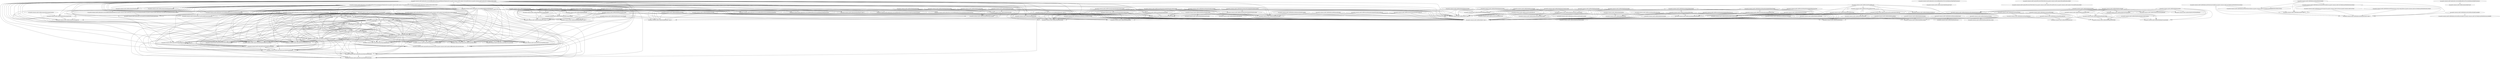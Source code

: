 digraph G {
  "org.apache.commons.math3.util$Precision#equals(double,double,double)" -> "org.apache.commons.math3.util$Precision#<clinit>()";
  "org.apache.commons.math3.util$Precision#equals(double,double,double)" -> "org.apache.commons.math3.util$FastMath#abs(long)";
  "org.apache.commons.math3.util$Precision#equals(double,double,double)" -> "org.apache.commons.math3.util$FastMath#<clinit>()";
  "org.apache.commons.math3.util$Precision#equals(double,double,double)" -> "org.apache.commons.math3.util$FastMath#abs(double)";
  "org.apache.commons.math3.util$Precision#equals(double,double,double)" -> "org.apache.commons.math3.util$Precision#equals(double,double,int)";
  "org.apache.commons.math3.util$Precision#equals(double,double,int)" -> "org.apache.commons.math3.util$FastMath#abs(long)";
  "org.apache.commons.math3.util$Precision#equals(double,double,int)" -> "org.apache.commons.math3.util$FastMath#<clinit>()";
  "org.apache.commons.math3.optimization.univariate$BrentOptimizer#<clinit>()" -> "org.apache.commons.math3.util$FastMath#sqrt(double)";
  "org.apache.commons.math3.optimization.univariate$BrentOptimizer#<clinit>()" -> "org.apache.commons.math3.util$FastMath#ulp(double)";
  "org.apache.commons.math3.optimization.univariate$BrentOptimizer#<clinit>()" -> "org.apache.commons.math3.util$FastMath#<clinit>()";
  "org.apache.commons.math3.optimization.univariate$BrentOptimizer#<clinit>()" -> "org.apache.commons.math3.util$FastMath#abs(double)";
  "org.apache.commons.math3.util$FastMath#ulp(double)" -> "org.apache.commons.math3.util$FastMath#<clinit>()";
  "org.apache.commons.math3.util$FastMath#ulp(double)" -> "org.apache.commons.math3.util$FastMath#abs(double)";
  "org.apache.commons.math3.util$FastMath#ulp(float)" -> "org.apache.commons.math3.util$FastMath#abs(float)";
  "org.apache.commons.math3.util$FastMath#ulp(float)" -> "org.apache.commons.math3.util$FastMath#<clinit>()";
  "org.apache.commons.math3.util$MathArrays#equalsIncludingNaN(float[],float[])" -> "org.apache.commons.math3.util$FastMath#abs(int)";
  "org.apache.commons.math3.util$MathArrays#equalsIncludingNaN(float[],float[])" -> "org.apache.commons.math3.util$Precision#<clinit>()";
  "org.apache.commons.math3.util$MathArrays#equalsIncludingNaN(float[],float[])" -> "org.apache.commons.math3.util$Precision#equals(float,float,int)";
  "org.apache.commons.math3.util$MathArrays#equalsIncludingNaN(float[],float[])" -> "org.apache.commons.math3.util$FastMath#<clinit>()";
  "org.apache.commons.math3.util$MathArrays#equalsIncludingNaN(float[],float[])" -> "org.apache.commons.math3.util$Precision#equalsIncludingNaN(float,float)";
  "org.apache.commons.math3.util$Precision#equals(float,float,int)" -> "org.apache.commons.math3.util$FastMath#abs(int)";
  "org.apache.commons.math3.util$Precision#equals(float,float,int)" -> "org.apache.commons.math3.util$FastMath#<clinit>()";
  "org.apache.commons.math3.util$Precision#equalsIncludingNaN(float,float)" -> "org.apache.commons.math3.util$FastMath#abs(int)";
  "org.apache.commons.math3.util$Precision#equalsIncludingNaN(float,float)" -> "org.apache.commons.math3.util$Precision#<clinit>()";
  "org.apache.commons.math3.util$Precision#equalsIncludingNaN(float,float)" -> "org.apache.commons.math3.util$Precision#equals(float,float,int)";
  "org.apache.commons.math3.util$Precision#equalsIncludingNaN(float,float)" -> "org.apache.commons.math3.util$FastMath#<clinit>()";
  "org.apache.commons.math3.analysis$FunctionUtils$14#value(double)" -> "org.apache.commons.math3.analysis$FunctionUtils$2#value(double)";
  "org.apache.commons.math3.util$FastMath#round(float)" -> "org.apache.commons.math3.util$FastMath#floor(double)";
  "org.apache.commons.math3.util$FastMath#round(float)" -> "org.apache.commons.math3.util$FastMath#<clinit>()";
  "org.apache.commons.math3.util$Precision#equalsIncludingNaN(float,float,float)" -> "org.apache.commons.math3.util$FastMath#abs(int)";
  "org.apache.commons.math3.util$Precision#equalsIncludingNaN(float,float,float)" -> "org.apache.commons.math3.util$Precision#<clinit>()";
  "org.apache.commons.math3.util$Precision#equalsIncludingNaN(float,float,float)" -> "org.apache.commons.math3.util$Precision#equals(float,float,int)";
  "org.apache.commons.math3.util$Precision#equalsIncludingNaN(float,float,float)" -> "org.apache.commons.math3.util$FastMath#abs(float)";
  "org.apache.commons.math3.util$Precision#equalsIncludingNaN(float,float,float)" -> "org.apache.commons.math3.util$FastMath#<clinit>()";
  "org.apache.commons.math3.util$Precision#equalsIncludingNaN(float,float,float)" -> "org.apache.commons.math3.util$Precision#equalsIncludingNaN(float,float)";
  "org.apache.commons.math3.optimization.univariate$BaseAbstractUnivariateOptimizer#optimize(int,org.apache.commons.math3.analysis.UnivariateFunction,org.apache.commons.math3.optimization.GoalType,double,double)" -> "org.apache.commons.math3.optimization.univariate$BrentOptimizer#<clinit>()";
  "org.apache.commons.math3.optimization.univariate$BaseAbstractUnivariateOptimizer#optimize(int,org.apache.commons.math3.analysis.UnivariateFunction,org.apache.commons.math3.optimization.GoalType,double,double)" -> "org.apache.commons.math3.analysis$FunctionUtils$14#value(double)";
  "org.apache.commons.math3.optimization.univariate$BaseAbstractUnivariateOptimizer#optimize(int,org.apache.commons.math3.analysis.UnivariateFunction,org.apache.commons.math3.optimization.GoalType,double,double)" -> "org.apache.commons.math3.analysis$FunctionUtils$3#derivative()";
  "org.apache.commons.math3.optimization.univariate$BaseAbstractUnivariateOptimizer#optimize(int,org.apache.commons.math3.analysis.UnivariateFunction,org.apache.commons.math3.optimization.GoalType,double,double)" -> "org.apache.commons.math3.analysis$FunctionUtils$9#value(double)";
  "org.apache.commons.math3.optimization.univariate$BaseAbstractUnivariateOptimizer#optimize(int,org.apache.commons.math3.analysis.UnivariateFunction,org.apache.commons.math3.optimization.GoalType,double,double)" -> "org.apache.commons.math3.analysis$FunctionUtils$4#value(double)";
  "org.apache.commons.math3.optimization.univariate$BaseAbstractUnivariateOptimizer#optimize(int,org.apache.commons.math3.analysis.UnivariateFunction,org.apache.commons.math3.optimization.GoalType,double,double)" -> "org.apache.commons.math3.analysis$FunctionUtils$12#value(double)";
  "org.apache.commons.math3.optimization.univariate$BaseAbstractUnivariateOptimizer#optimize(int,org.apache.commons.math3.analysis.UnivariateFunction,org.apache.commons.math3.optimization.GoalType,double,double)" -> "org.apache.commons.math3.analysis$FunctionUtils$7#value(double)";
  "org.apache.commons.math3.optimization.univariate$BaseAbstractUnivariateOptimizer#optimize(int,org.apache.commons.math3.analysis.UnivariateFunction,org.apache.commons.math3.optimization.GoalType,double,double)" -> "org.apache.commons.math3.analysis$FunctionUtils$6#derivative()";
  "org.apache.commons.math3.optimization.univariate$BaseAbstractUnivariateOptimizer#optimize(int,org.apache.commons.math3.analysis.UnivariateFunction,org.apache.commons.math3.optimization.GoalType,double,double)" -> "org.apache.commons.math3.util$Incrementor#incrementCount()";
  "org.apache.commons.math3.optimization.univariate$BaseAbstractUnivariateOptimizer#optimize(int,org.apache.commons.math3.analysis.UnivariateFunction,org.apache.commons.math3.optimization.GoalType,double,double)" -> "org.apache.commons.math3.analysis$FunctionUtils$6#value(double)";
  "org.apache.commons.math3.optimization.univariate$BaseAbstractUnivariateOptimizer#optimize(int,org.apache.commons.math3.analysis.UnivariateFunction,org.apache.commons.math3.optimization.GoalType,double,double)" -> "org.apache.commons.math3.util$Incrementor#resetCount()";
  "org.apache.commons.math3.optimization.univariate$BaseAbstractUnivariateOptimizer#optimize(int,org.apache.commons.math3.analysis.UnivariateFunction,org.apache.commons.math3.optimization.GoalType,double,double)" -> "org.apache.commons.math3.analysis$FunctionUtils$14#derivative()";
  "org.apache.commons.math3.optimization.univariate$BaseAbstractUnivariateOptimizer#optimize(int,org.apache.commons.math3.analysis.UnivariateFunction,org.apache.commons.math3.optimization.GoalType,double,double)" -> "org.apache.commons.math3.util$Precision#<clinit>()";
  "org.apache.commons.math3.optimization.univariate$BaseAbstractUnivariateOptimizer#optimize(int,org.apache.commons.math3.analysis.UnivariateFunction,org.apache.commons.math3.optimization.GoalType,double,double)" -> "org.apache.commons.math3.optimization.univariate$BrentOptimizer#best(org.apache.commons.math3.optimization.univariate.UnivariatePointValuePair,org.apache.commons.math3.optimization.univariate.UnivariatePointValuePair,boolean)";
  "org.apache.commons.math3.optimization.univariate$BaseAbstractUnivariateOptimizer#optimize(int,org.apache.commons.math3.analysis.UnivariateFunction,org.apache.commons.math3.optimization.GoalType,double,double)" -> "org.apache.commons.math3.optimization.univariate$BrentOptimizer#doOptimize()";
  "org.apache.commons.math3.optimization.univariate$BaseAbstractUnivariateOptimizer#optimize(int,org.apache.commons.math3.analysis.UnivariateFunction,org.apache.commons.math3.optimization.GoalType,double,double)" -> "org.apache.commons.math3.util$FastMath#sqrt(double)";
  "org.apache.commons.math3.optimization.univariate$BaseAbstractUnivariateOptimizer#optimize(int,org.apache.commons.math3.analysis.UnivariateFunction,org.apache.commons.math3.optimization.GoalType,double,double)" -> "org.apache.commons.math3.optimization.univariate$BaseAbstractUnivariateOptimizer#computeObjectiveValue(double)";
  "org.apache.commons.math3.optimization.univariate$BaseAbstractUnivariateOptimizer#optimize(int,org.apache.commons.math3.analysis.UnivariateFunction,org.apache.commons.math3.optimization.GoalType,double,double)" -> "org.apache.commons.math3.analysis$FunctionUtils$3#value(double)";
  "org.apache.commons.math3.optimization.univariate$BaseAbstractUnivariateOptimizer#optimize(int,org.apache.commons.math3.analysis.UnivariateFunction,org.apache.commons.math3.optimization.GoalType,double,double)" -> "org.apache.commons.math3.analysis$FunctionUtils$3$1#value(double)";
  "org.apache.commons.math3.optimization.univariate$BaseAbstractUnivariateOptimizer#optimize(int,org.apache.commons.math3.analysis.UnivariateFunction,org.apache.commons.math3.optimization.GoalType,double,double)" -> "org.apache.commons.math3.optimization.univariate$BaseAbstractUnivariateOptimizer#getMax()";
  "org.apache.commons.math3.optimization.univariate$BaseAbstractUnivariateOptimizer#optimize(int,org.apache.commons.math3.analysis.UnivariateFunction,org.apache.commons.math3.optimization.GoalType,double,double)" -> "org.apache.commons.math3.analysis.function$StepFunction#value(double)";
  "org.apache.commons.math3.optimization.univariate$BaseAbstractUnivariateOptimizer#optimize(int,org.apache.commons.math3.analysis.UnivariateFunction,org.apache.commons.math3.optimization.GoalType,double,double)" -> "org.apache.commons.math3.optimization.univariate$UnivariatePointValuePair#getValue()";
  "org.apache.commons.math3.optimization.univariate$BaseAbstractUnivariateOptimizer#optimize(int,org.apache.commons.math3.analysis.UnivariateFunction,org.apache.commons.math3.optimization.GoalType,double,double)" -> "org.apache.commons.math3.analysis$FunctionUtils$6$1#value(double)";
  "org.apache.commons.math3.optimization.univariate$BaseAbstractUnivariateOptimizer#optimize(int,org.apache.commons.math3.analysis.UnivariateFunction,org.apache.commons.math3.optimization.GoalType,double,double)" -> "org.apache.commons.math3.util$FastMath#ulp(double)";
  "org.apache.commons.math3.optimization.univariate$BaseAbstractUnivariateOptimizer#optimize(int,org.apache.commons.math3.analysis.UnivariateFunction,org.apache.commons.math3.optimization.GoalType,double,double)" -> "org.apache.commons.math3.analysis$FunctionUtils$2#value(org.apache.commons.math3.analysis.differentiation.DerivativeStructure)";
  "org.apache.commons.math3.optimization.univariate$BaseAbstractUnivariateOptimizer#optimize(int,org.apache.commons.math3.analysis.UnivariateFunction,org.apache.commons.math3.optimization.GoalType,double,double)" -> "org.apache.commons.math3.util$FastMath#abs(long)";
  "org.apache.commons.math3.optimization.univariate$BaseAbstractUnivariateOptimizer#optimize(int,org.apache.commons.math3.analysis.UnivariateFunction,org.apache.commons.math3.optimization.GoalType,double,double)" -> "org.apache.commons.math3.util$FastMath#<clinit>()";
  "org.apache.commons.math3.optimization.univariate$BaseAbstractUnivariateOptimizer#optimize(int,org.apache.commons.math3.analysis.UnivariateFunction,org.apache.commons.math3.optimization.GoalType,double,double)" -> "org.apache.commons.math3.util$Incrementor$1#trigger(int)";
  "org.apache.commons.math3.optimization.univariate$BaseAbstractUnivariateOptimizer#optimize(int,org.apache.commons.math3.analysis.UnivariateFunction,org.apache.commons.math3.optimization.GoalType,double,double)" -> "org.apache.commons.math3.optimization.univariate$BaseAbstractUnivariateOptimizer#getMin()";
  "org.apache.commons.math3.optimization.univariate$BaseAbstractUnivariateOptimizer#optimize(int,org.apache.commons.math3.analysis.UnivariateFunction,org.apache.commons.math3.optimization.GoalType,double,double)" -> "org.apache.commons.math3.optimization.univariate$BaseAbstractUnivariateOptimizer#getStartValue()";
  "org.apache.commons.math3.optimization.univariate$BaseAbstractUnivariateOptimizer#optimize(int,org.apache.commons.math3.analysis.UnivariateFunction,org.apache.commons.math3.optimization.GoalType,double,double)" -> "org.apache.commons.math3.util$FastMath#abs(double)";
  "org.apache.commons.math3.optimization.univariate$BaseAbstractUnivariateOptimizer#optimize(int,org.apache.commons.math3.analysis.UnivariateFunction,org.apache.commons.math3.optimization.GoalType,double,double)" -> "org.apache.commons.math3.util$Precision#equals(double,double,int)";
  "org.apache.commons.math3.optimization.univariate$BaseAbstractUnivariateOptimizer#optimize(int,org.apache.commons.math3.analysis.UnivariateFunction,org.apache.commons.math3.optimization.GoalType,double,double)" -> "org.apache.commons.math3.util$Incrementor#setMaximalCount(int)";
  "org.apache.commons.math3.optimization.univariate$BaseAbstractUnivariateOptimizer#optimize(int,org.apache.commons.math3.analysis.UnivariateFunction,org.apache.commons.math3.optimization.GoalType,double,double)" -> "org.apache.commons.math3.optimization.univariate$BaseAbstractUnivariateOptimizer#optimize(int,org.apache.commons.math3.analysis.UnivariateFunction,org.apache.commons.math3.optimization.GoalType,double,double,double)";
  "org.apache.commons.math3.optimization.univariate$BaseAbstractUnivariateOptimizer#optimize(int,org.apache.commons.math3.analysis.UnivariateFunction,org.apache.commons.math3.optimization.GoalType,double,double)" -> "org.apache.commons.math3.exception$MaxCountExceededException#getMax()";
  "org.apache.commons.math3.optimization.univariate$BaseAbstractUnivariateOptimizer#optimize(int,org.apache.commons.math3.analysis.UnivariateFunction,org.apache.commons.math3.optimization.GoalType,double,double)" -> "org.apache.commons.math3.analysis$FunctionUtils$14$1#value(double)";
  "org.apache.commons.math3.optimization.univariate$BaseAbstractUnivariateOptimizer#optimize(int,org.apache.commons.math3.analysis.UnivariateFunction,org.apache.commons.math3.optimization.GoalType,double,double)" -> "org.apache.commons.math3.analysis$FunctionUtils$9#derivative()";
  "org.apache.commons.math3.optimization.univariate$BaseAbstractUnivariateOptimizer#optimize(int,org.apache.commons.math3.analysis.UnivariateFunction,org.apache.commons.math3.optimization.GoalType,double,double)" -> "org.apache.commons.math3.analysis$FunctionUtils$9$1#value(double)";
  "org.apache.commons.math3.optimization.univariate$BaseAbstractUnivariateOptimizer#optimize(int,org.apache.commons.math3.analysis.UnivariateFunction,org.apache.commons.math3.optimization.GoalType,double,double)" -> "org.apache.commons.math3.analysis$FunctionUtils$10#value(double)";
  "org.apache.commons.math3.optimization.univariate$BaseAbstractUnivariateOptimizer#optimize(int,org.apache.commons.math3.analysis.UnivariateFunction,org.apache.commons.math3.optimization.GoalType,double,double)" -> "org.apache.commons.math3.analysis$FunctionUtils$13#value(double)";
  "org.apache.commons.math3.optimization.univariate$BaseAbstractUnivariateOptimizer#optimize(int,org.apache.commons.math3.analysis.UnivariateFunction,org.apache.commons.math3.optimization.GoalType,double,double)" -> "org.apache.commons.math3.analysis$FunctionUtils$1#value(double)";
  "org.apache.commons.math3.optimization.univariate$BaseAbstractUnivariateOptimizer#optimize(int,org.apache.commons.math3.analysis.UnivariateFunction,org.apache.commons.math3.optimization.GoalType,double,double)" -> "org.apache.commons.math3.util$Precision#equals(double,double)";
  "org.apache.commons.math3.optimization.univariate$BaseAbstractUnivariateOptimizer#optimize(int,org.apache.commons.math3.analysis.UnivariateFunction,org.apache.commons.math3.optimization.GoalType,double,double)" -> "org.apache.commons.math3.optimization$GoalType#<clinit>()";
  "org.apache.commons.math3.optimization.univariate$BaseAbstractUnivariateOptimizer#optimize(int,org.apache.commons.math3.analysis.UnivariateFunction,org.apache.commons.math3.optimization.GoalType,double,double)" -> "org.apache.commons.math3.optimization.univariate$BaseAbstractUnivariateOptimizer#getConvergenceChecker()";
  "org.apache.commons.math3.optimization.univariate$BaseAbstractUnivariateOptimizer#optimize(int,org.apache.commons.math3.analysis.UnivariateFunction,org.apache.commons.math3.optimization.GoalType,double,double)" -> "org.apache.commons.math3.analysis$FunctionUtils$2#value(double)";
  "org.apache.commons.math3.optimization.univariate$BaseAbstractUnivariateOptimizer#optimize(int,org.apache.commons.math3.analysis.UnivariateFunction,org.apache.commons.math3.optimization.GoalType,double,double)" -> "org.apache.commons.math3.optimization.univariate$BaseAbstractUnivariateOptimizer#getGoalType()";
  "org.apache.commons.math3.analysis$FunctionUtils$9#value(double)" -> "org.apache.commons.math3.analysis$FunctionUtils$14#value(double)";
  "org.apache.commons.math3.analysis$FunctionUtils$9#value(double)" -> "org.apache.commons.math3.analysis$FunctionUtils$6#value(double)";
  "org.apache.commons.math3.analysis$FunctionUtils$9#value(double)" -> "org.apache.commons.math3.analysis$FunctionUtils$3#value(double)";
  "org.apache.commons.math3.analysis$FunctionUtils$9#value(double)" -> "org.apache.commons.math3.analysis$FunctionUtils$2#value(double)";
  "org.apache.commons.math3.analysis$FunctionUtils$4#value(double)" -> "org.apache.commons.math3.analysis$FunctionUtils$14#value(double)";
  "org.apache.commons.math3.analysis$FunctionUtils$4#value(double)" -> "org.apache.commons.math3.analysis$FunctionUtils$3#derivative()";
  "org.apache.commons.math3.analysis$FunctionUtils$4#value(double)" -> "org.apache.commons.math3.analysis$FunctionUtils$9#value(double)";
  "org.apache.commons.math3.analysis$FunctionUtils$4#value(double)" -> "org.apache.commons.math3.analysis$FunctionUtils$12#value(double)";
  "org.apache.commons.math3.analysis$FunctionUtils$4#value(double)" -> "org.apache.commons.math3.analysis$FunctionUtils$7#value(double)";
  "org.apache.commons.math3.analysis$FunctionUtils$4#value(double)" -> "org.apache.commons.math3.analysis$FunctionUtils$6#derivative()";
  "org.apache.commons.math3.analysis$FunctionUtils$4#value(double)" -> "org.apache.commons.math3.analysis$FunctionUtils$6#value(double)";
  "org.apache.commons.math3.analysis$FunctionUtils$4#value(double)" -> "org.apache.commons.math3.analysis$FunctionUtils$14#derivative()";
  "org.apache.commons.math3.analysis$FunctionUtils$4#value(double)" -> "org.apache.commons.math3.analysis$FunctionUtils$3#value(double)";
  "org.apache.commons.math3.analysis$FunctionUtils$4#value(double)" -> "org.apache.commons.math3.analysis$FunctionUtils$3$1#value(double)";
  "org.apache.commons.math3.analysis$FunctionUtils$4#value(double)" -> "org.apache.commons.math3.analysis.function$StepFunction#value(double)";
  "org.apache.commons.math3.analysis$FunctionUtils$4#value(double)" -> "org.apache.commons.math3.analysis$FunctionUtils$6$1#value(double)";
  "org.apache.commons.math3.analysis$FunctionUtils$4#value(double)" -> "org.apache.commons.math3.analysis$FunctionUtils$2#value(org.apache.commons.math3.analysis.differentiation.DerivativeStructure)";
  "org.apache.commons.math3.analysis$FunctionUtils$4#value(double)" -> "org.apache.commons.math3.analysis$FunctionUtils$14$1#value(double)";
  "org.apache.commons.math3.analysis$FunctionUtils$4#value(double)" -> "org.apache.commons.math3.analysis$FunctionUtils$9#derivative()";
  "org.apache.commons.math3.analysis$FunctionUtils$4#value(double)" -> "org.apache.commons.math3.analysis$FunctionUtils$9$1#value(double)";
  "org.apache.commons.math3.analysis$FunctionUtils$4#value(double)" -> "org.apache.commons.math3.analysis$FunctionUtils$10#value(double)";
  "org.apache.commons.math3.analysis$FunctionUtils$4#value(double)" -> "org.apache.commons.math3.analysis$FunctionUtils$13#value(double)";
  "org.apache.commons.math3.analysis$FunctionUtils$4#value(double)" -> "org.apache.commons.math3.analysis$FunctionUtils$1#value(double)";
  "org.apache.commons.math3.analysis$FunctionUtils$4#value(double)" -> "org.apache.commons.math3.analysis$FunctionUtils$2#value(double)";
  "org.apache.commons.math3.analysis$FunctionUtils$7#value(double)" -> "org.apache.commons.math3.analysis$FunctionUtils$14#value(double)";
  "org.apache.commons.math3.analysis$FunctionUtils$7#value(double)" -> "org.apache.commons.math3.analysis$FunctionUtils$3#derivative()";
  "org.apache.commons.math3.analysis$FunctionUtils$7#value(double)" -> "org.apache.commons.math3.analysis$FunctionUtils$9#value(double)";
  "org.apache.commons.math3.analysis$FunctionUtils$7#value(double)" -> "org.apache.commons.math3.analysis$FunctionUtils$4#value(double)";
  "org.apache.commons.math3.analysis$FunctionUtils$7#value(double)" -> "org.apache.commons.math3.analysis$FunctionUtils$12#value(double)";
  "org.apache.commons.math3.analysis$FunctionUtils$7#value(double)" -> "org.apache.commons.math3.analysis$FunctionUtils$6#derivative()";
  "org.apache.commons.math3.analysis$FunctionUtils$7#value(double)" -> "org.apache.commons.math3.analysis$FunctionUtils$6#value(double)";
  "org.apache.commons.math3.analysis$FunctionUtils$7#value(double)" -> "org.apache.commons.math3.analysis$FunctionUtils$14#derivative()";
  "org.apache.commons.math3.analysis$FunctionUtils$7#value(double)" -> "org.apache.commons.math3.analysis$FunctionUtils$3#value(double)";
  "org.apache.commons.math3.analysis$FunctionUtils$7#value(double)" -> "org.apache.commons.math3.analysis$FunctionUtils$3$1#value(double)";
  "org.apache.commons.math3.analysis$FunctionUtils$7#value(double)" -> "org.apache.commons.math3.analysis.function$StepFunction#value(double)";
  "org.apache.commons.math3.analysis$FunctionUtils$7#value(double)" -> "org.apache.commons.math3.analysis$FunctionUtils$6$1#value(double)";
  "org.apache.commons.math3.analysis$FunctionUtils$7#value(double)" -> "org.apache.commons.math3.analysis$FunctionUtils$2#value(org.apache.commons.math3.analysis.differentiation.DerivativeStructure)";
  "org.apache.commons.math3.analysis$FunctionUtils$7#value(double)" -> "org.apache.commons.math3.analysis$FunctionUtils$14$1#value(double)";
  "org.apache.commons.math3.analysis$FunctionUtils$7#value(double)" -> "org.apache.commons.math3.analysis$FunctionUtils$9#derivative()";
  "org.apache.commons.math3.analysis$FunctionUtils$7#value(double)" -> "org.apache.commons.math3.analysis$FunctionUtils$9$1#value(double)";
  "org.apache.commons.math3.analysis$FunctionUtils$7#value(double)" -> "org.apache.commons.math3.analysis$FunctionUtils$10#value(double)";
  "org.apache.commons.math3.analysis$FunctionUtils$7#value(double)" -> "org.apache.commons.math3.analysis$FunctionUtils$13#value(double)";
  "org.apache.commons.math3.analysis$FunctionUtils$7#value(double)" -> "org.apache.commons.math3.analysis$FunctionUtils$1#value(double)";
  "org.apache.commons.math3.analysis$FunctionUtils$7#value(double)" -> "org.apache.commons.math3.analysis$FunctionUtils$2#value(double)";
  "org.apache.commons.math3.util$Incrementor#incrementCount()" -> "org.apache.commons.math3.util$Incrementor$1#trigger(int)";
  "org.apache.commons.math3.analysis$FunctionUtils$6#value(double)" -> "org.apache.commons.math3.analysis$FunctionUtils$14#value(double)";
  "org.apache.commons.math3.analysis$FunctionUtils$6#value(double)" -> "org.apache.commons.math3.analysis$FunctionUtils$9#value(double)";
  "org.apache.commons.math3.analysis$FunctionUtils$6#value(double)" -> "org.apache.commons.math3.analysis$FunctionUtils$3#value(double)";
  "org.apache.commons.math3.analysis$FunctionUtils$6#value(double)" -> "org.apache.commons.math3.analysis$FunctionUtils$2#value(double)";
  "org.apache.commons.math3.optimization.univariate$BrentOptimizer#best(org.apache.commons.math3.optimization.univariate.UnivariatePointValuePair,org.apache.commons.math3.optimization.univariate.UnivariatePointValuePair,boolean)" -> "org.apache.commons.math3.optimization.univariate$UnivariatePointValuePair#getValue()";
  "org.apache.commons.math3.optimization.univariate$BrentOptimizer#doOptimize()" -> "org.apache.commons.math3.optimization.univariate$BrentOptimizer#<clinit>()";
  "org.apache.commons.math3.optimization.univariate$BrentOptimizer#doOptimize()" -> "org.apache.commons.math3.analysis$FunctionUtils$14#value(double)";
  "org.apache.commons.math3.optimization.univariate$BrentOptimizer#doOptimize()" -> "org.apache.commons.math3.analysis$FunctionUtils$3#derivative()";
  "org.apache.commons.math3.optimization.univariate$BrentOptimizer#doOptimize()" -> "org.apache.commons.math3.analysis$FunctionUtils$9#value(double)";
  "org.apache.commons.math3.optimization.univariate$BrentOptimizer#doOptimize()" -> "org.apache.commons.math3.analysis$FunctionUtils$4#value(double)";
  "org.apache.commons.math3.optimization.univariate$BrentOptimizer#doOptimize()" -> "org.apache.commons.math3.analysis$FunctionUtils$12#value(double)";
  "org.apache.commons.math3.optimization.univariate$BrentOptimizer#doOptimize()" -> "org.apache.commons.math3.analysis$FunctionUtils$7#value(double)";
  "org.apache.commons.math3.optimization.univariate$BrentOptimizer#doOptimize()" -> "org.apache.commons.math3.analysis$FunctionUtils$6#derivative()";
  "org.apache.commons.math3.optimization.univariate$BrentOptimizer#doOptimize()" -> "org.apache.commons.math3.util$Incrementor#incrementCount()";
  "org.apache.commons.math3.optimization.univariate$BrentOptimizer#doOptimize()" -> "org.apache.commons.math3.analysis$FunctionUtils$6#value(double)";
  "org.apache.commons.math3.optimization.univariate$BrentOptimizer#doOptimize()" -> "org.apache.commons.math3.analysis$FunctionUtils$14#derivative()";
  "org.apache.commons.math3.optimization.univariate$BrentOptimizer#doOptimize()" -> "org.apache.commons.math3.util$Precision#<clinit>()";
  "org.apache.commons.math3.optimization.univariate$BrentOptimizer#doOptimize()" -> "org.apache.commons.math3.optimization.univariate$BrentOptimizer#best(org.apache.commons.math3.optimization.univariate.UnivariatePointValuePair,org.apache.commons.math3.optimization.univariate.UnivariatePointValuePair,boolean)";
  "org.apache.commons.math3.optimization.univariate$BrentOptimizer#doOptimize()" -> "org.apache.commons.math3.util$FastMath#sqrt(double)";
  "org.apache.commons.math3.optimization.univariate$BrentOptimizer#doOptimize()" -> "org.apache.commons.math3.optimization.univariate$BaseAbstractUnivariateOptimizer#computeObjectiveValue(double)";
  "org.apache.commons.math3.optimization.univariate$BrentOptimizer#doOptimize()" -> "org.apache.commons.math3.analysis$FunctionUtils$3#value(double)";
  "org.apache.commons.math3.optimization.univariate$BrentOptimizer#doOptimize()" -> "org.apache.commons.math3.analysis$FunctionUtils$3$1#value(double)";
  "org.apache.commons.math3.optimization.univariate$BrentOptimizer#doOptimize()" -> "org.apache.commons.math3.optimization.univariate$BaseAbstractUnivariateOptimizer#getMax()";
  "org.apache.commons.math3.optimization.univariate$BrentOptimizer#doOptimize()" -> "org.apache.commons.math3.analysis.function$StepFunction#value(double)";
  "org.apache.commons.math3.optimization.univariate$BrentOptimizer#doOptimize()" -> "org.apache.commons.math3.optimization.univariate$UnivariatePointValuePair#getValue()";
  "org.apache.commons.math3.optimization.univariate$BrentOptimizer#doOptimize()" -> "org.apache.commons.math3.analysis$FunctionUtils$6$1#value(double)";
  "org.apache.commons.math3.optimization.univariate$BrentOptimizer#doOptimize()" -> "org.apache.commons.math3.util$FastMath#ulp(double)";
  "org.apache.commons.math3.optimization.univariate$BrentOptimizer#doOptimize()" -> "org.apache.commons.math3.analysis$FunctionUtils$2#value(org.apache.commons.math3.analysis.differentiation.DerivativeStructure)";
  "org.apache.commons.math3.optimization.univariate$BrentOptimizer#doOptimize()" -> "org.apache.commons.math3.util$FastMath#abs(long)";
  "org.apache.commons.math3.optimization.univariate$BrentOptimizer#doOptimize()" -> "org.apache.commons.math3.util$FastMath#<clinit>()";
  "org.apache.commons.math3.optimization.univariate$BrentOptimizer#doOptimize()" -> "org.apache.commons.math3.util$Incrementor$1#trigger(int)";
  "org.apache.commons.math3.optimization.univariate$BrentOptimizer#doOptimize()" -> "org.apache.commons.math3.optimization.univariate$BaseAbstractUnivariateOptimizer#getMin()";
  "org.apache.commons.math3.optimization.univariate$BrentOptimizer#doOptimize()" -> "org.apache.commons.math3.optimization.univariate$BaseAbstractUnivariateOptimizer#getStartValue()";
  "org.apache.commons.math3.optimization.univariate$BrentOptimizer#doOptimize()" -> "org.apache.commons.math3.util$FastMath#abs(double)";
  "org.apache.commons.math3.optimization.univariate$BrentOptimizer#doOptimize()" -> "org.apache.commons.math3.util$Precision#equals(double,double,int)";
  "org.apache.commons.math3.optimization.univariate$BrentOptimizer#doOptimize()" -> "org.apache.commons.math3.exception$MaxCountExceededException#getMax()";
  "org.apache.commons.math3.optimization.univariate$BrentOptimizer#doOptimize()" -> "org.apache.commons.math3.analysis$FunctionUtils$14$1#value(double)";
  "org.apache.commons.math3.optimization.univariate$BrentOptimizer#doOptimize()" -> "org.apache.commons.math3.analysis$FunctionUtils$9#derivative()";
  "org.apache.commons.math3.optimization.univariate$BrentOptimizer#doOptimize()" -> "org.apache.commons.math3.analysis$FunctionUtils$9$1#value(double)";
  "org.apache.commons.math3.optimization.univariate$BrentOptimizer#doOptimize()" -> "org.apache.commons.math3.analysis$FunctionUtils$10#value(double)";
  "org.apache.commons.math3.optimization.univariate$BrentOptimizer#doOptimize()" -> "org.apache.commons.math3.analysis$FunctionUtils$13#value(double)";
  "org.apache.commons.math3.optimization.univariate$BrentOptimizer#doOptimize()" -> "org.apache.commons.math3.analysis$FunctionUtils$1#value(double)";
  "org.apache.commons.math3.optimization.univariate$BrentOptimizer#doOptimize()" -> "org.apache.commons.math3.util$Precision#equals(double,double)";
  "org.apache.commons.math3.optimization.univariate$BrentOptimizer#doOptimize()" -> "org.apache.commons.math3.optimization$GoalType#<clinit>()";
  "org.apache.commons.math3.optimization.univariate$BrentOptimizer#doOptimize()" -> "org.apache.commons.math3.optimization.univariate$BaseAbstractUnivariateOptimizer#getConvergenceChecker()";
  "org.apache.commons.math3.optimization.univariate$BrentOptimizer#doOptimize()" -> "org.apache.commons.math3.analysis$FunctionUtils$2#value(double)";
  "org.apache.commons.math3.optimization.univariate$BrentOptimizer#doOptimize()" -> "org.apache.commons.math3.optimization.univariate$BaseAbstractUnivariateOptimizer#getGoalType()";
  "org.apache.commons.math3.optimization.univariate$BaseAbstractUnivariateOptimizer#computeObjectiveValue(double)" -> "org.apache.commons.math3.analysis$FunctionUtils$14#value(double)";
  "org.apache.commons.math3.optimization.univariate$BaseAbstractUnivariateOptimizer#computeObjectiveValue(double)" -> "org.apache.commons.math3.analysis$FunctionUtils$3#derivative()";
  "org.apache.commons.math3.optimization.univariate$BaseAbstractUnivariateOptimizer#computeObjectiveValue(double)" -> "org.apache.commons.math3.analysis$FunctionUtils$9#value(double)";
  "org.apache.commons.math3.optimization.univariate$BaseAbstractUnivariateOptimizer#computeObjectiveValue(double)" -> "org.apache.commons.math3.analysis$FunctionUtils$4#value(double)";
  "org.apache.commons.math3.optimization.univariate$BaseAbstractUnivariateOptimizer#computeObjectiveValue(double)" -> "org.apache.commons.math3.analysis$FunctionUtils$12#value(double)";
  "org.apache.commons.math3.optimization.univariate$BaseAbstractUnivariateOptimizer#computeObjectiveValue(double)" -> "org.apache.commons.math3.analysis$FunctionUtils$7#value(double)";
  "org.apache.commons.math3.optimization.univariate$BaseAbstractUnivariateOptimizer#computeObjectiveValue(double)" -> "org.apache.commons.math3.analysis$FunctionUtils$6#derivative()";
  "org.apache.commons.math3.optimization.univariate$BaseAbstractUnivariateOptimizer#computeObjectiveValue(double)" -> "org.apache.commons.math3.util$Incrementor#incrementCount()";
  "org.apache.commons.math3.optimization.univariate$BaseAbstractUnivariateOptimizer#computeObjectiveValue(double)" -> "org.apache.commons.math3.analysis$FunctionUtils$6#value(double)";
  "org.apache.commons.math3.optimization.univariate$BaseAbstractUnivariateOptimizer#computeObjectiveValue(double)" -> "org.apache.commons.math3.analysis$FunctionUtils$14#derivative()";
  "org.apache.commons.math3.optimization.univariate$BaseAbstractUnivariateOptimizer#computeObjectiveValue(double)" -> "org.apache.commons.math3.analysis$FunctionUtils$3#value(double)";
  "org.apache.commons.math3.optimization.univariate$BaseAbstractUnivariateOptimizer#computeObjectiveValue(double)" -> "org.apache.commons.math3.analysis$FunctionUtils$3$1#value(double)";
  "org.apache.commons.math3.optimization.univariate$BaseAbstractUnivariateOptimizer#computeObjectiveValue(double)" -> "org.apache.commons.math3.analysis.function$StepFunction#value(double)";
  "org.apache.commons.math3.optimization.univariate$BaseAbstractUnivariateOptimizer#computeObjectiveValue(double)" -> "org.apache.commons.math3.analysis$FunctionUtils$6$1#value(double)";
  "org.apache.commons.math3.optimization.univariate$BaseAbstractUnivariateOptimizer#computeObjectiveValue(double)" -> "org.apache.commons.math3.analysis$FunctionUtils$2#value(org.apache.commons.math3.analysis.differentiation.DerivativeStructure)";
  "org.apache.commons.math3.optimization.univariate$BaseAbstractUnivariateOptimizer#computeObjectiveValue(double)" -> "org.apache.commons.math3.util$Incrementor$1#trigger(int)";
  "org.apache.commons.math3.optimization.univariate$BaseAbstractUnivariateOptimizer#computeObjectiveValue(double)" -> "org.apache.commons.math3.exception$MaxCountExceededException#getMax()";
  "org.apache.commons.math3.optimization.univariate$BaseAbstractUnivariateOptimizer#computeObjectiveValue(double)" -> "org.apache.commons.math3.analysis$FunctionUtils$14$1#value(double)";
  "org.apache.commons.math3.optimization.univariate$BaseAbstractUnivariateOptimizer#computeObjectiveValue(double)" -> "org.apache.commons.math3.analysis$FunctionUtils$9#derivative()";
  "org.apache.commons.math3.optimization.univariate$BaseAbstractUnivariateOptimizer#computeObjectiveValue(double)" -> "org.apache.commons.math3.analysis$FunctionUtils$9$1#value(double)";
  "org.apache.commons.math3.optimization.univariate$BaseAbstractUnivariateOptimizer#computeObjectiveValue(double)" -> "org.apache.commons.math3.analysis$FunctionUtils$10#value(double)";
  "org.apache.commons.math3.optimization.univariate$BaseAbstractUnivariateOptimizer#computeObjectiveValue(double)" -> "org.apache.commons.math3.analysis$FunctionUtils$13#value(double)";
  "org.apache.commons.math3.optimization.univariate$BaseAbstractUnivariateOptimizer#computeObjectiveValue(double)" -> "org.apache.commons.math3.analysis$FunctionUtils$1#value(double)";
  "org.apache.commons.math3.optimization.univariate$BaseAbstractUnivariateOptimizer#computeObjectiveValue(double)" -> "org.apache.commons.math3.analysis$FunctionUtils$2#value(double)";
  "org.apache.commons.math3.analysis$FunctionUtils$3#value(double)" -> "org.apache.commons.math3.analysis$FunctionUtils$14#value(double)";
  "org.apache.commons.math3.analysis$FunctionUtils$3#value(double)" -> "org.apache.commons.math3.analysis$FunctionUtils$9#value(double)";
  "org.apache.commons.math3.analysis$FunctionUtils$3#value(double)" -> "org.apache.commons.math3.analysis$FunctionUtils$6#value(double)";
  "org.apache.commons.math3.analysis$FunctionUtils$3#value(double)" -> "org.apache.commons.math3.analysis$FunctionUtils$2#value(double)";
  "org.apache.commons.math3.analysis$FunctionUtils$3$1#value(double)" -> "org.apache.commons.math3.analysis$FunctionUtils$14#value(double)";
  "org.apache.commons.math3.analysis$FunctionUtils$3$1#value(double)" -> "org.apache.commons.math3.analysis$FunctionUtils$3#derivative()";
  "org.apache.commons.math3.analysis$FunctionUtils$3$1#value(double)" -> "org.apache.commons.math3.analysis$FunctionUtils$9#value(double)";
  "org.apache.commons.math3.analysis$FunctionUtils$3$1#value(double)" -> "org.apache.commons.math3.analysis$FunctionUtils$4#value(double)";
  "org.apache.commons.math3.analysis$FunctionUtils$3$1#value(double)" -> "org.apache.commons.math3.analysis$FunctionUtils$12#value(double)";
  "org.apache.commons.math3.analysis$FunctionUtils$3$1#value(double)" -> "org.apache.commons.math3.analysis$FunctionUtils$7#value(double)";
  "org.apache.commons.math3.analysis$FunctionUtils$3$1#value(double)" -> "org.apache.commons.math3.analysis$FunctionUtils$6#derivative()";
  "org.apache.commons.math3.analysis$FunctionUtils$3$1#value(double)" -> "org.apache.commons.math3.analysis$FunctionUtils$6#value(double)";
  "org.apache.commons.math3.analysis$FunctionUtils$3$1#value(double)" -> "org.apache.commons.math3.analysis$FunctionUtils$14#derivative()";
  "org.apache.commons.math3.analysis$FunctionUtils$3$1#value(double)" -> "org.apache.commons.math3.analysis$FunctionUtils$3#value(double)";
  "org.apache.commons.math3.analysis$FunctionUtils$3$1#value(double)" -> "org.apache.commons.math3.analysis.function$StepFunction#value(double)";
  "org.apache.commons.math3.analysis$FunctionUtils$3$1#value(double)" -> "org.apache.commons.math3.analysis$FunctionUtils$6$1#value(double)";
  "org.apache.commons.math3.analysis$FunctionUtils$3$1#value(double)" -> "org.apache.commons.math3.analysis$FunctionUtils$2#value(org.apache.commons.math3.analysis.differentiation.DerivativeStructure)";
  "org.apache.commons.math3.analysis$FunctionUtils$3$1#value(double)" -> "org.apache.commons.math3.analysis$FunctionUtils$14$1#value(double)";
  "org.apache.commons.math3.analysis$FunctionUtils$3$1#value(double)" -> "org.apache.commons.math3.analysis$FunctionUtils$9#derivative()";
  "org.apache.commons.math3.analysis$FunctionUtils$3$1#value(double)" -> "org.apache.commons.math3.analysis$FunctionUtils$9$1#value(double)";
  "org.apache.commons.math3.analysis$FunctionUtils$3$1#value(double)" -> "org.apache.commons.math3.analysis$FunctionUtils$10#value(double)";
  "org.apache.commons.math3.analysis$FunctionUtils$3$1#value(double)" -> "org.apache.commons.math3.analysis$FunctionUtils$13#value(double)";
  "org.apache.commons.math3.analysis$FunctionUtils$3$1#value(double)" -> "org.apache.commons.math3.analysis$FunctionUtils$1#value(double)";
  "org.apache.commons.math3.analysis$FunctionUtils$3$1#value(double)" -> "org.apache.commons.math3.analysis$FunctionUtils$2#value(double)";
  "org.apache.commons.math3.analysis$FunctionUtils$6$1#value(double)" -> "org.apache.commons.math3.analysis$FunctionUtils$14#value(double)";
  "org.apache.commons.math3.analysis$FunctionUtils$6$1#value(double)" -> "org.apache.commons.math3.analysis$FunctionUtils$3#derivative()";
  "org.apache.commons.math3.analysis$FunctionUtils$6$1#value(double)" -> "org.apache.commons.math3.analysis$FunctionUtils$9#value(double)";
  "org.apache.commons.math3.analysis$FunctionUtils$6$1#value(double)" -> "org.apache.commons.math3.analysis$FunctionUtils$4#value(double)";
  "org.apache.commons.math3.analysis$FunctionUtils$6$1#value(double)" -> "org.apache.commons.math3.analysis$FunctionUtils$12#value(double)";
  "org.apache.commons.math3.analysis$FunctionUtils$6$1#value(double)" -> "org.apache.commons.math3.analysis$FunctionUtils$7#value(double)";
  "org.apache.commons.math3.analysis$FunctionUtils$6$1#value(double)" -> "org.apache.commons.math3.analysis$FunctionUtils$6#derivative()";
  "org.apache.commons.math3.analysis$FunctionUtils$6$1#value(double)" -> "org.apache.commons.math3.analysis$FunctionUtils$6#value(double)";
  "org.apache.commons.math3.analysis$FunctionUtils$6$1#value(double)" -> "org.apache.commons.math3.analysis$FunctionUtils$14#derivative()";
  "org.apache.commons.math3.analysis$FunctionUtils$6$1#value(double)" -> "org.apache.commons.math3.analysis$FunctionUtils$3#value(double)";
  "org.apache.commons.math3.analysis$FunctionUtils$6$1#value(double)" -> "org.apache.commons.math3.analysis$FunctionUtils$3$1#value(double)";
  "org.apache.commons.math3.analysis$FunctionUtils$6$1#value(double)" -> "org.apache.commons.math3.analysis.function$StepFunction#value(double)";
  "org.apache.commons.math3.analysis$FunctionUtils$6$1#value(double)" -> "org.apache.commons.math3.analysis$FunctionUtils$2#value(org.apache.commons.math3.analysis.differentiation.DerivativeStructure)";
  "org.apache.commons.math3.analysis$FunctionUtils$6$1#value(double)" -> "org.apache.commons.math3.analysis$FunctionUtils$14$1#value(double)";
  "org.apache.commons.math3.analysis$FunctionUtils$6$1#value(double)" -> "org.apache.commons.math3.analysis$FunctionUtils$9#derivative()";
  "org.apache.commons.math3.analysis$FunctionUtils$6$1#value(double)" -> "org.apache.commons.math3.analysis$FunctionUtils$9$1#value(double)";
  "org.apache.commons.math3.analysis$FunctionUtils$6$1#value(double)" -> "org.apache.commons.math3.analysis$FunctionUtils$10#value(double)";
  "org.apache.commons.math3.analysis$FunctionUtils$6$1#value(double)" -> "org.apache.commons.math3.analysis$FunctionUtils$13#value(double)";
  "org.apache.commons.math3.analysis$FunctionUtils$6$1#value(double)" -> "org.apache.commons.math3.analysis$FunctionUtils$1#value(double)";
  "org.apache.commons.math3.analysis$FunctionUtils$6$1#value(double)" -> "org.apache.commons.math3.analysis$FunctionUtils$2#value(double)";
  "org.apache.commons.math3.optimization.univariate$BaseAbstractUnivariateOptimizer#optimize(int,org.apache.commons.math3.analysis.UnivariateFunction,org.apache.commons.math3.optimization.GoalType,double,double,double)" -> "org.apache.commons.math3.optimization.univariate$BrentOptimizer#<clinit>()";
  "org.apache.commons.math3.optimization.univariate$BaseAbstractUnivariateOptimizer#optimize(int,org.apache.commons.math3.analysis.UnivariateFunction,org.apache.commons.math3.optimization.GoalType,double,double,double)" -> "org.apache.commons.math3.analysis$FunctionUtils$14#value(double)";
  "org.apache.commons.math3.optimization.univariate$BaseAbstractUnivariateOptimizer#optimize(int,org.apache.commons.math3.analysis.UnivariateFunction,org.apache.commons.math3.optimization.GoalType,double,double,double)" -> "org.apache.commons.math3.analysis$FunctionUtils$3#derivative()";
  "org.apache.commons.math3.optimization.univariate$BaseAbstractUnivariateOptimizer#optimize(int,org.apache.commons.math3.analysis.UnivariateFunction,org.apache.commons.math3.optimization.GoalType,double,double,double)" -> "org.apache.commons.math3.analysis$FunctionUtils$9#value(double)";
  "org.apache.commons.math3.optimization.univariate$BaseAbstractUnivariateOptimizer#optimize(int,org.apache.commons.math3.analysis.UnivariateFunction,org.apache.commons.math3.optimization.GoalType,double,double,double)" -> "org.apache.commons.math3.analysis$FunctionUtils$4#value(double)";
  "org.apache.commons.math3.optimization.univariate$BaseAbstractUnivariateOptimizer#optimize(int,org.apache.commons.math3.analysis.UnivariateFunction,org.apache.commons.math3.optimization.GoalType,double,double,double)" -> "org.apache.commons.math3.analysis$FunctionUtils$12#value(double)";
  "org.apache.commons.math3.optimization.univariate$BaseAbstractUnivariateOptimizer#optimize(int,org.apache.commons.math3.analysis.UnivariateFunction,org.apache.commons.math3.optimization.GoalType,double,double,double)" -> "org.apache.commons.math3.analysis$FunctionUtils$7#value(double)";
  "org.apache.commons.math3.optimization.univariate$BaseAbstractUnivariateOptimizer#optimize(int,org.apache.commons.math3.analysis.UnivariateFunction,org.apache.commons.math3.optimization.GoalType,double,double,double)" -> "org.apache.commons.math3.analysis$FunctionUtils$6#derivative()";
  "org.apache.commons.math3.optimization.univariate$BaseAbstractUnivariateOptimizer#optimize(int,org.apache.commons.math3.analysis.UnivariateFunction,org.apache.commons.math3.optimization.GoalType,double,double,double)" -> "org.apache.commons.math3.util$Incrementor#incrementCount()";
  "org.apache.commons.math3.optimization.univariate$BaseAbstractUnivariateOptimizer#optimize(int,org.apache.commons.math3.analysis.UnivariateFunction,org.apache.commons.math3.optimization.GoalType,double,double,double)" -> "org.apache.commons.math3.analysis$FunctionUtils$6#value(double)";
  "org.apache.commons.math3.optimization.univariate$BaseAbstractUnivariateOptimizer#optimize(int,org.apache.commons.math3.analysis.UnivariateFunction,org.apache.commons.math3.optimization.GoalType,double,double,double)" -> "org.apache.commons.math3.util$Incrementor#resetCount()";
  "org.apache.commons.math3.optimization.univariate$BaseAbstractUnivariateOptimizer#optimize(int,org.apache.commons.math3.analysis.UnivariateFunction,org.apache.commons.math3.optimization.GoalType,double,double,double)" -> "org.apache.commons.math3.analysis$FunctionUtils$14#derivative()";
  "org.apache.commons.math3.optimization.univariate$BaseAbstractUnivariateOptimizer#optimize(int,org.apache.commons.math3.analysis.UnivariateFunction,org.apache.commons.math3.optimization.GoalType,double,double,double)" -> "org.apache.commons.math3.util$Precision#<clinit>()";
  "org.apache.commons.math3.optimization.univariate$BaseAbstractUnivariateOptimizer#optimize(int,org.apache.commons.math3.analysis.UnivariateFunction,org.apache.commons.math3.optimization.GoalType,double,double,double)" -> "org.apache.commons.math3.optimization.univariate$BrentOptimizer#best(org.apache.commons.math3.optimization.univariate.UnivariatePointValuePair,org.apache.commons.math3.optimization.univariate.UnivariatePointValuePair,boolean)";
  "org.apache.commons.math3.optimization.univariate$BaseAbstractUnivariateOptimizer#optimize(int,org.apache.commons.math3.analysis.UnivariateFunction,org.apache.commons.math3.optimization.GoalType,double,double,double)" -> "org.apache.commons.math3.optimization.univariate$BrentOptimizer#doOptimize()";
  "org.apache.commons.math3.optimization.univariate$BaseAbstractUnivariateOptimizer#optimize(int,org.apache.commons.math3.analysis.UnivariateFunction,org.apache.commons.math3.optimization.GoalType,double,double,double)" -> "org.apache.commons.math3.util$FastMath#sqrt(double)";
  "org.apache.commons.math3.optimization.univariate$BaseAbstractUnivariateOptimizer#optimize(int,org.apache.commons.math3.analysis.UnivariateFunction,org.apache.commons.math3.optimization.GoalType,double,double,double)" -> "org.apache.commons.math3.optimization.univariate$BaseAbstractUnivariateOptimizer#computeObjectiveValue(double)";
  "org.apache.commons.math3.optimization.univariate$BaseAbstractUnivariateOptimizer#optimize(int,org.apache.commons.math3.analysis.UnivariateFunction,org.apache.commons.math3.optimization.GoalType,double,double,double)" -> "org.apache.commons.math3.analysis$FunctionUtils$3#value(double)";
  "org.apache.commons.math3.optimization.univariate$BaseAbstractUnivariateOptimizer#optimize(int,org.apache.commons.math3.analysis.UnivariateFunction,org.apache.commons.math3.optimization.GoalType,double,double,double)" -> "org.apache.commons.math3.analysis$FunctionUtils$3$1#value(double)";
  "org.apache.commons.math3.optimization.univariate$BaseAbstractUnivariateOptimizer#optimize(int,org.apache.commons.math3.analysis.UnivariateFunction,org.apache.commons.math3.optimization.GoalType,double,double,double)" -> "org.apache.commons.math3.optimization.univariate$BaseAbstractUnivariateOptimizer#getMax()";
  "org.apache.commons.math3.optimization.univariate$BaseAbstractUnivariateOptimizer#optimize(int,org.apache.commons.math3.analysis.UnivariateFunction,org.apache.commons.math3.optimization.GoalType,double,double,double)" -> "org.apache.commons.math3.analysis.function$StepFunction#value(double)";
  "org.apache.commons.math3.optimization.univariate$BaseAbstractUnivariateOptimizer#optimize(int,org.apache.commons.math3.analysis.UnivariateFunction,org.apache.commons.math3.optimization.GoalType,double,double,double)" -> "org.apache.commons.math3.optimization.univariate$UnivariatePointValuePair#getValue()";
  "org.apache.commons.math3.optimization.univariate$BaseAbstractUnivariateOptimizer#optimize(int,org.apache.commons.math3.analysis.UnivariateFunction,org.apache.commons.math3.optimization.GoalType,double,double,double)" -> "org.apache.commons.math3.analysis$FunctionUtils$6$1#value(double)";
  "org.apache.commons.math3.optimization.univariate$BaseAbstractUnivariateOptimizer#optimize(int,org.apache.commons.math3.analysis.UnivariateFunction,org.apache.commons.math3.optimization.GoalType,double,double,double)" -> "org.apache.commons.math3.util$FastMath#ulp(double)";
  "org.apache.commons.math3.optimization.univariate$BaseAbstractUnivariateOptimizer#optimize(int,org.apache.commons.math3.analysis.UnivariateFunction,org.apache.commons.math3.optimization.GoalType,double,double,double)" -> "org.apache.commons.math3.analysis$FunctionUtils$2#value(org.apache.commons.math3.analysis.differentiation.DerivativeStructure)";
  "org.apache.commons.math3.optimization.univariate$BaseAbstractUnivariateOptimizer#optimize(int,org.apache.commons.math3.analysis.UnivariateFunction,org.apache.commons.math3.optimization.GoalType,double,double,double)" -> "org.apache.commons.math3.util$FastMath#abs(long)";
  "org.apache.commons.math3.optimization.univariate$BaseAbstractUnivariateOptimizer#optimize(int,org.apache.commons.math3.analysis.UnivariateFunction,org.apache.commons.math3.optimization.GoalType,double,double,double)" -> "org.apache.commons.math3.util$FastMath#<clinit>()";
  "org.apache.commons.math3.optimization.univariate$BaseAbstractUnivariateOptimizer#optimize(int,org.apache.commons.math3.analysis.UnivariateFunction,org.apache.commons.math3.optimization.GoalType,double,double,double)" -> "org.apache.commons.math3.util$Incrementor$1#trigger(int)";
  "org.apache.commons.math3.optimization.univariate$BaseAbstractUnivariateOptimizer#optimize(int,org.apache.commons.math3.analysis.UnivariateFunction,org.apache.commons.math3.optimization.GoalType,double,double,double)" -> "org.apache.commons.math3.optimization.univariate$BaseAbstractUnivariateOptimizer#getMin()";
  "org.apache.commons.math3.optimization.univariate$BaseAbstractUnivariateOptimizer#optimize(int,org.apache.commons.math3.analysis.UnivariateFunction,org.apache.commons.math3.optimization.GoalType,double,double,double)" -> "org.apache.commons.math3.optimization.univariate$BaseAbstractUnivariateOptimizer#getStartValue()";
  "org.apache.commons.math3.optimization.univariate$BaseAbstractUnivariateOptimizer#optimize(int,org.apache.commons.math3.analysis.UnivariateFunction,org.apache.commons.math3.optimization.GoalType,double,double,double)" -> "org.apache.commons.math3.util$FastMath#abs(double)";
  "org.apache.commons.math3.optimization.univariate$BaseAbstractUnivariateOptimizer#optimize(int,org.apache.commons.math3.analysis.UnivariateFunction,org.apache.commons.math3.optimization.GoalType,double,double,double)" -> "org.apache.commons.math3.util$Precision#equals(double,double,int)";
  "org.apache.commons.math3.optimization.univariate$BaseAbstractUnivariateOptimizer#optimize(int,org.apache.commons.math3.analysis.UnivariateFunction,org.apache.commons.math3.optimization.GoalType,double,double,double)" -> "org.apache.commons.math3.util$Incrementor#setMaximalCount(int)";
  "org.apache.commons.math3.optimization.univariate$BaseAbstractUnivariateOptimizer#optimize(int,org.apache.commons.math3.analysis.UnivariateFunction,org.apache.commons.math3.optimization.GoalType,double,double,double)" -> "org.apache.commons.math3.exception$MaxCountExceededException#getMax()";
  "org.apache.commons.math3.optimization.univariate$BaseAbstractUnivariateOptimizer#optimize(int,org.apache.commons.math3.analysis.UnivariateFunction,org.apache.commons.math3.optimization.GoalType,double,double,double)" -> "org.apache.commons.math3.analysis$FunctionUtils$14$1#value(double)";
  "org.apache.commons.math3.optimization.univariate$BaseAbstractUnivariateOptimizer#optimize(int,org.apache.commons.math3.analysis.UnivariateFunction,org.apache.commons.math3.optimization.GoalType,double,double,double)" -> "org.apache.commons.math3.analysis$FunctionUtils$9#derivative()";
  "org.apache.commons.math3.optimization.univariate$BaseAbstractUnivariateOptimizer#optimize(int,org.apache.commons.math3.analysis.UnivariateFunction,org.apache.commons.math3.optimization.GoalType,double,double,double)" -> "org.apache.commons.math3.analysis$FunctionUtils$9$1#value(double)";
  "org.apache.commons.math3.optimization.univariate$BaseAbstractUnivariateOptimizer#optimize(int,org.apache.commons.math3.analysis.UnivariateFunction,org.apache.commons.math3.optimization.GoalType,double,double,double)" -> "org.apache.commons.math3.analysis$FunctionUtils$10#value(double)";
  "org.apache.commons.math3.optimization.univariate$BaseAbstractUnivariateOptimizer#optimize(int,org.apache.commons.math3.analysis.UnivariateFunction,org.apache.commons.math3.optimization.GoalType,double,double,double)" -> "org.apache.commons.math3.analysis$FunctionUtils$13#value(double)";
  "org.apache.commons.math3.optimization.univariate$BaseAbstractUnivariateOptimizer#optimize(int,org.apache.commons.math3.analysis.UnivariateFunction,org.apache.commons.math3.optimization.GoalType,double,double,double)" -> "org.apache.commons.math3.analysis$FunctionUtils$1#value(double)";
  "org.apache.commons.math3.optimization.univariate$BaseAbstractUnivariateOptimizer#optimize(int,org.apache.commons.math3.analysis.UnivariateFunction,org.apache.commons.math3.optimization.GoalType,double,double,double)" -> "org.apache.commons.math3.util$Precision#equals(double,double)";
  "org.apache.commons.math3.optimization.univariate$BaseAbstractUnivariateOptimizer#optimize(int,org.apache.commons.math3.analysis.UnivariateFunction,org.apache.commons.math3.optimization.GoalType,double,double,double)" -> "org.apache.commons.math3.optimization$GoalType#<clinit>()";
  "org.apache.commons.math3.optimization.univariate$BaseAbstractUnivariateOptimizer#optimize(int,org.apache.commons.math3.analysis.UnivariateFunction,org.apache.commons.math3.optimization.GoalType,double,double,double)" -> "org.apache.commons.math3.optimization.univariate$BaseAbstractUnivariateOptimizer#getConvergenceChecker()";
  "org.apache.commons.math3.optimization.univariate$BaseAbstractUnivariateOptimizer#optimize(int,org.apache.commons.math3.analysis.UnivariateFunction,org.apache.commons.math3.optimization.GoalType,double,double,double)" -> "org.apache.commons.math3.analysis$FunctionUtils$2#value(double)";
  "org.apache.commons.math3.optimization.univariate$BaseAbstractUnivariateOptimizer#optimize(int,org.apache.commons.math3.analysis.UnivariateFunction,org.apache.commons.math3.optimization.GoalType,double,double,double)" -> "org.apache.commons.math3.optimization.univariate$BaseAbstractUnivariateOptimizer#getGoalType()";
  "org.apache.commons.math3.analysis$FunctionUtils$14$1#value(double)" -> "org.apache.commons.math3.analysis$FunctionUtils$2#value(org.apache.commons.math3.analysis.differentiation.DerivativeStructure)";
  "org.apache.commons.math3.analysis$FunctionUtils$9$1#value(double)" -> "org.apache.commons.math3.analysis$FunctionUtils$14#value(double)";
  "org.apache.commons.math3.analysis$FunctionUtils$9$1#value(double)" -> "org.apache.commons.math3.analysis$FunctionUtils$3#derivative()";
  "org.apache.commons.math3.analysis$FunctionUtils$9$1#value(double)" -> "org.apache.commons.math3.analysis$FunctionUtils$9#value(double)";
  "org.apache.commons.math3.analysis$FunctionUtils$9$1#value(double)" -> "org.apache.commons.math3.analysis$FunctionUtils$4#value(double)";
  "org.apache.commons.math3.analysis$FunctionUtils$9$1#value(double)" -> "org.apache.commons.math3.analysis$FunctionUtils$12#value(double)";
  "org.apache.commons.math3.analysis$FunctionUtils$9$1#value(double)" -> "org.apache.commons.math3.analysis$FunctionUtils$7#value(double)";
  "org.apache.commons.math3.analysis$FunctionUtils$9$1#value(double)" -> "org.apache.commons.math3.analysis$FunctionUtils$6#derivative()";
  "org.apache.commons.math3.analysis$FunctionUtils$9$1#value(double)" -> "org.apache.commons.math3.analysis$FunctionUtils$6#value(double)";
  "org.apache.commons.math3.analysis$FunctionUtils$9$1#value(double)" -> "org.apache.commons.math3.analysis$FunctionUtils$14#derivative()";
  "org.apache.commons.math3.analysis$FunctionUtils$9$1#value(double)" -> "org.apache.commons.math3.analysis$FunctionUtils$3#value(double)";
  "org.apache.commons.math3.analysis$FunctionUtils$9$1#value(double)" -> "org.apache.commons.math3.analysis$FunctionUtils$3$1#value(double)";
  "org.apache.commons.math3.analysis$FunctionUtils$9$1#value(double)" -> "org.apache.commons.math3.analysis.function$StepFunction#value(double)";
  "org.apache.commons.math3.analysis$FunctionUtils$9$1#value(double)" -> "org.apache.commons.math3.analysis$FunctionUtils$6$1#value(double)";
  "org.apache.commons.math3.analysis$FunctionUtils$9$1#value(double)" -> "org.apache.commons.math3.analysis$FunctionUtils$2#value(org.apache.commons.math3.analysis.differentiation.DerivativeStructure)";
  "org.apache.commons.math3.analysis$FunctionUtils$9$1#value(double)" -> "org.apache.commons.math3.analysis$FunctionUtils$14$1#value(double)";
  "org.apache.commons.math3.analysis$FunctionUtils$9$1#value(double)" -> "org.apache.commons.math3.analysis$FunctionUtils$9#derivative()";
  "org.apache.commons.math3.analysis$FunctionUtils$9$1#value(double)" -> "org.apache.commons.math3.analysis$FunctionUtils$10#value(double)";
  "org.apache.commons.math3.analysis$FunctionUtils$9$1#value(double)" -> "org.apache.commons.math3.analysis$FunctionUtils$13#value(double)";
  "org.apache.commons.math3.analysis$FunctionUtils$9$1#value(double)" -> "org.apache.commons.math3.analysis$FunctionUtils$1#value(double)";
  "org.apache.commons.math3.analysis$FunctionUtils$9$1#value(double)" -> "org.apache.commons.math3.analysis$FunctionUtils$2#value(double)";
  "org.apache.commons.math3.analysis$FunctionUtils$10#value(double)" -> "org.apache.commons.math3.analysis$FunctionUtils$14#value(double)";
  "org.apache.commons.math3.analysis$FunctionUtils$10#value(double)" -> "org.apache.commons.math3.analysis$FunctionUtils$3#derivative()";
  "org.apache.commons.math3.analysis$FunctionUtils$10#value(double)" -> "org.apache.commons.math3.analysis$FunctionUtils$9#value(double)";
  "org.apache.commons.math3.analysis$FunctionUtils$10#value(double)" -> "org.apache.commons.math3.analysis$FunctionUtils$4#value(double)";
  "org.apache.commons.math3.analysis$FunctionUtils$10#value(double)" -> "org.apache.commons.math3.analysis$FunctionUtils$12#value(double)";
  "org.apache.commons.math3.analysis$FunctionUtils$10#value(double)" -> "org.apache.commons.math3.analysis$FunctionUtils$7#value(double)";
  "org.apache.commons.math3.analysis$FunctionUtils$10#value(double)" -> "org.apache.commons.math3.analysis$FunctionUtils$6#derivative()";
  "org.apache.commons.math3.analysis$FunctionUtils$10#value(double)" -> "org.apache.commons.math3.analysis$FunctionUtils$6#value(double)";
  "org.apache.commons.math3.analysis$FunctionUtils$10#value(double)" -> "org.apache.commons.math3.analysis$FunctionUtils$14#derivative()";
  "org.apache.commons.math3.analysis$FunctionUtils$10#value(double)" -> "org.apache.commons.math3.analysis$FunctionUtils$3#value(double)";
  "org.apache.commons.math3.analysis$FunctionUtils$10#value(double)" -> "org.apache.commons.math3.analysis$FunctionUtils$3$1#value(double)";
  "org.apache.commons.math3.analysis$FunctionUtils$10#value(double)" -> "org.apache.commons.math3.analysis.function$StepFunction#value(double)";
  "org.apache.commons.math3.analysis$FunctionUtils$10#value(double)" -> "org.apache.commons.math3.analysis$FunctionUtils$6$1#value(double)";
  "org.apache.commons.math3.analysis$FunctionUtils$10#value(double)" -> "org.apache.commons.math3.analysis$FunctionUtils$2#value(org.apache.commons.math3.analysis.differentiation.DerivativeStructure)";
  "org.apache.commons.math3.analysis$FunctionUtils$10#value(double)" -> "org.apache.commons.math3.analysis$FunctionUtils$14$1#value(double)";
  "org.apache.commons.math3.analysis$FunctionUtils$10#value(double)" -> "org.apache.commons.math3.analysis$FunctionUtils$9#derivative()";
  "org.apache.commons.math3.analysis$FunctionUtils$10#value(double)" -> "org.apache.commons.math3.analysis$FunctionUtils$9$1#value(double)";
  "org.apache.commons.math3.analysis$FunctionUtils$10#value(double)" -> "org.apache.commons.math3.analysis$FunctionUtils$13#value(double)";
  "org.apache.commons.math3.analysis$FunctionUtils$10#value(double)" -> "org.apache.commons.math3.analysis$FunctionUtils$1#value(double)";
  "org.apache.commons.math3.analysis$FunctionUtils$10#value(double)" -> "org.apache.commons.math3.analysis$FunctionUtils$2#value(double)";
  "org.apache.commons.math3.analysis$FunctionUtils$1#value(double)" -> "org.apache.commons.math3.analysis$FunctionUtils$14#value(double)";
  "org.apache.commons.math3.analysis$FunctionUtils$1#value(double)" -> "org.apache.commons.math3.analysis$FunctionUtils$3#derivative()";
  "org.apache.commons.math3.analysis$FunctionUtils$1#value(double)" -> "org.apache.commons.math3.analysis$FunctionUtils$9#value(double)";
  "org.apache.commons.math3.analysis$FunctionUtils$1#value(double)" -> "org.apache.commons.math3.analysis$FunctionUtils$4#value(double)";
  "org.apache.commons.math3.analysis$FunctionUtils$1#value(double)" -> "org.apache.commons.math3.analysis$FunctionUtils$12#value(double)";
  "org.apache.commons.math3.analysis$FunctionUtils$1#value(double)" -> "org.apache.commons.math3.analysis$FunctionUtils$7#value(double)";
  "org.apache.commons.math3.analysis$FunctionUtils$1#value(double)" -> "org.apache.commons.math3.analysis$FunctionUtils$6#derivative()";
  "org.apache.commons.math3.analysis$FunctionUtils$1#value(double)" -> "org.apache.commons.math3.analysis$FunctionUtils$6#value(double)";
  "org.apache.commons.math3.analysis$FunctionUtils$1#value(double)" -> "org.apache.commons.math3.analysis$FunctionUtils$14#derivative()";
  "org.apache.commons.math3.analysis$FunctionUtils$1#value(double)" -> "org.apache.commons.math3.analysis$FunctionUtils$3#value(double)";
  "org.apache.commons.math3.analysis$FunctionUtils$1#value(double)" -> "org.apache.commons.math3.analysis$FunctionUtils$3$1#value(double)";
  "org.apache.commons.math3.analysis$FunctionUtils$1#value(double)" -> "org.apache.commons.math3.analysis.function$StepFunction#value(double)";
  "org.apache.commons.math3.analysis$FunctionUtils$1#value(double)" -> "org.apache.commons.math3.analysis$FunctionUtils$6$1#value(double)";
  "org.apache.commons.math3.analysis$FunctionUtils$1#value(double)" -> "org.apache.commons.math3.analysis$FunctionUtils$2#value(org.apache.commons.math3.analysis.differentiation.DerivativeStructure)";
  "org.apache.commons.math3.analysis$FunctionUtils$1#value(double)" -> "org.apache.commons.math3.analysis$FunctionUtils$14$1#value(double)";
  "org.apache.commons.math3.analysis$FunctionUtils$1#value(double)" -> "org.apache.commons.math3.analysis$FunctionUtils$9#derivative()";
  "org.apache.commons.math3.analysis$FunctionUtils$1#value(double)" -> "org.apache.commons.math3.analysis$FunctionUtils$9$1#value(double)";
  "org.apache.commons.math3.analysis$FunctionUtils$1#value(double)" -> "org.apache.commons.math3.analysis$FunctionUtils$10#value(double)";
  "org.apache.commons.math3.analysis$FunctionUtils$1#value(double)" -> "org.apache.commons.math3.analysis$FunctionUtils$13#value(double)";
  "org.apache.commons.math3.analysis$FunctionUtils$1#value(double)" -> "org.apache.commons.math3.analysis$FunctionUtils$2#value(double)";
  "org.apache.commons.math3.util$Precision#equals(double,double)" -> "org.apache.commons.math3.util$Precision#<clinit>()";
  "org.apache.commons.math3.util$Precision#equals(double,double)" -> "org.apache.commons.math3.util$FastMath#abs(long)";
  "org.apache.commons.math3.util$Precision#equals(double,double)" -> "org.apache.commons.math3.util$FastMath#<clinit>()";
  "org.apache.commons.math3.util$Precision#equals(double,double)" -> "org.apache.commons.math3.util$Precision#equals(double,double,int)";
  "org.apache.commons.math3.util$FastMath#log(double)" -> "org.apache.commons.math3.util$FastMath$lnMant#<clinit>()";
  "org.apache.commons.math3.util$FastMath#log(double)" -> "org.apache.commons.math3.util$FastMath#log(double,double[])";
  "org.apache.commons.math3.util$FastMath#log(double)" -> "org.apache.commons.math3.util$FastMath#<clinit>()";
  "org.apache.commons.math3.util$FastMath#log(double,double[])" -> "org.apache.commons.math3.util$FastMath$lnMant#<clinit>()";
  "org.apache.commons.math3.util$FastMath#log(double,double[])" -> "org.apache.commons.math3.util$FastMath#<clinit>()";
  "org.apache.commons.math3.util$Precision#equals(float,float)" -> "org.apache.commons.math3.util$FastMath#abs(int)";
  "org.apache.commons.math3.util$Precision#equals(float,float)" -> "org.apache.commons.math3.util$Precision#<clinit>()";
  "org.apache.commons.math3.util$Precision#equals(float,float)" -> "org.apache.commons.math3.util$Precision#equals(float,float,int)";
  "org.apache.commons.math3.util$Precision#equals(float,float)" -> "org.apache.commons.math3.util$FastMath#<clinit>()";
  "org.apache.commons.math3.util$MathArrays#equals(float[],float[])" -> "org.apache.commons.math3.util$Precision#equals(float,float)";
  "org.apache.commons.math3.util$MathArrays#equals(float[],float[])" -> "org.apache.commons.math3.util$FastMath#abs(int)";
  "org.apache.commons.math3.util$MathArrays#equals(float[],float[])" -> "org.apache.commons.math3.util$Precision#<clinit>()";
  "org.apache.commons.math3.util$MathArrays#equals(float[],float[])" -> "org.apache.commons.math3.util$Precision#equals(float,float,int)";
  "org.apache.commons.math3.util$MathArrays#equals(float[],float[])" -> "org.apache.commons.math3.util$FastMath#<clinit>()";
  "org.apache.commons.math3.util$MathArrays#equalsIncludingNaN(double[],double[])" -> "org.apache.commons.math3.util$Precision#<clinit>()";
  "org.apache.commons.math3.util$MathArrays#equalsIncludingNaN(double[],double[])" -> "org.apache.commons.math3.util$Precision#equalsIncludingNaN(double,double)";
  "org.apache.commons.math3.util$MathArrays#equalsIncludingNaN(double[],double[])" -> "org.apache.commons.math3.util$FastMath#abs(long)";
  "org.apache.commons.math3.util$MathArrays#equalsIncludingNaN(double[],double[])" -> "org.apache.commons.math3.util$FastMath#<clinit>()";
  "org.apache.commons.math3.util$MathArrays#equalsIncludingNaN(double[],double[])" -> "org.apache.commons.math3.util$Precision#equals(double,double,int)";
  "org.apache.commons.math3.util$Precision#equalsIncludingNaN(double,double)" -> "org.apache.commons.math3.util$Precision#<clinit>()";
  "org.apache.commons.math3.util$Precision#equalsIncludingNaN(double,double)" -> "org.apache.commons.math3.util$FastMath#abs(long)";
  "org.apache.commons.math3.util$Precision#equalsIncludingNaN(double,double)" -> "org.apache.commons.math3.util$FastMath#<clinit>()";
  "org.apache.commons.math3.util$Precision#equalsIncludingNaN(double,double)" -> "org.apache.commons.math3.util$Precision#equals(double,double,int)";
  "org.apache.commons.math3.optimization.univariate$BaseAbstractUnivariateOptimizer#getMaxEvaluations()" -> "org.apache.commons.math3.util$Incrementor#getMaximalCount()";
  "org.apache.commons.math3.util$FastMath#sinh(double)" -> "org.apache.commons.math3.util$FastMath#exp(double)";
  "org.apache.commons.math3.util$FastMath#sinh(double)" -> "org.apache.commons.math3.util$FastMath$ExpIntTable#<clinit>()";
  "org.apache.commons.math3.util$FastMath#sinh(double)" -> "org.apache.commons.math3.util$FastMath#expm1(double,double[])";
  "org.apache.commons.math3.util$FastMath#sinh(double)" -> "org.apache.commons.math3.util$FastMath#<clinit>()";
  "org.apache.commons.math3.util$FastMath#sinh(double)" -> "org.apache.commons.math3.util$FastMath#exp(double,double,double[])";
  "org.apache.commons.math3.util$FastMath#sinh(double)" -> "org.apache.commons.math3.util$FastMath$ExpFracTable#<clinit>()";
  "org.apache.commons.math3.util$FastMath#exp(double)" -> "org.apache.commons.math3.util$FastMath$ExpIntTable#<clinit>()";
  "org.apache.commons.math3.util$FastMath#exp(double)" -> "org.apache.commons.math3.util$FastMath#<clinit>()";
  "org.apache.commons.math3.util$FastMath#exp(double)" -> "org.apache.commons.math3.util$FastMath#exp(double,double,double[])";
  "org.apache.commons.math3.util$FastMath#exp(double)" -> "org.apache.commons.math3.util$FastMath$ExpFracTable#<clinit>()";
  "org.apache.commons.math3.util$FastMath#expm1(double,double[])" -> "org.apache.commons.math3.util$FastMath$ExpIntTable#<clinit>()";
  "org.apache.commons.math3.util$FastMath#expm1(double,double[])" -> "org.apache.commons.math3.util$FastMath#<clinit>()";
  "org.apache.commons.math3.util$FastMath#expm1(double,double[])" -> "org.apache.commons.math3.util$FastMath#exp(double,double,double[])";
  "org.apache.commons.math3.util$FastMath#expm1(double,double[])" -> "org.apache.commons.math3.util$FastMath$ExpFracTable#<clinit>()";
  "org.apache.commons.math3.util$FastMath#exp(double,double,double[])" -> "org.apache.commons.math3.util$FastMath$ExpIntTable#<clinit>()";
  "org.apache.commons.math3.util$FastMath#exp(double,double,double[])" -> "org.apache.commons.math3.util$FastMath#<clinit>()";
  "org.apache.commons.math3.util$FastMath#exp(double,double,double[])" -> "org.apache.commons.math3.util$FastMath$ExpFracTable#<clinit>()";
  "org.apache.commons.math3.util$FastMath#tanQ(double,double,boolean)" -> "org.apache.commons.math3.util$FastMath#polyCosine(double)";
  "org.apache.commons.math3.util$FastMath#tanQ(double,double,boolean)" -> "org.apache.commons.math3.util$FastMath#polySine(double)";
  "org.apache.commons.math3.util$FastMath#tanQ(double,double,boolean)" -> "org.apache.commons.math3.util$FastMath#<clinit>()";
  "org.apache.commons.math3.util$FastMath#doubleHighPart(double)" -> "org.apache.commons.math3.util$Precision#<clinit>()";
  "org.apache.commons.math3.util$FastMath#pow(double,double)" -> "org.apache.commons.math3.util$FastMath$lnMant#<clinit>()";
  "org.apache.commons.math3.util$FastMath#pow(double,double)" -> "org.apache.commons.math3.util$FastMath#log(double,double[])";
  "org.apache.commons.math3.util$FastMath#pow(double,double)" -> "org.apache.commons.math3.util$FastMath$ExpIntTable#<clinit>()";
  "org.apache.commons.math3.util$FastMath#pow(double,double)" -> "org.apache.commons.math3.util$FastMath#<clinit>()";
  "org.apache.commons.math3.util$FastMath#pow(double,double)" -> "org.apache.commons.math3.util$FastMath#exp(double,double,double[])";
  "org.apache.commons.math3.util$FastMath#pow(double,double)" -> "org.apache.commons.math3.util$FastMath$ExpFracTable#<clinit>()";
  "org.apache.commons.math3.util$MathArrays#copyOf(double[])" -> "org.apache.commons.math3.util$FastMath#min(int,int)";
  "org.apache.commons.math3.util$MathArrays#copyOf(double[])" -> "org.apache.commons.math3.util$FastMath#<clinit>()";
  "org.apache.commons.math3.util$MathArrays#copyOf(double[])" -> "org.apache.commons.math3.util$MathArrays#copyOf(double[],int)";
  "org.apache.commons.math3.util$MathArrays#copyOf(double[],int)" -> "org.apache.commons.math3.util$FastMath#min(int,int)";
  "org.apache.commons.math3.util$MathArrays#copyOf(double[],int)" -> "org.apache.commons.math3.util$FastMath#<clinit>()";
  "org.apache.commons.math3.analysis$FunctionUtils#collector(org.apache.commons.math3.analysis.BivariateFunction,double)" -> "org.apache.commons.math3.analysis$FunctionUtils#collector(org.apache.commons.math3.analysis.BivariateFunction,org.apache.commons.math3.analysis.UnivariateFunction,double)";
  "org.apache.commons.math3.util$FastMath#toRadians(double)" -> "org.apache.commons.math3.util$FastMath#doubleHighPart(double)";
  "org.apache.commons.math3.util$FastMath#toRadians(double)" -> "org.apache.commons.math3.util$Precision#<clinit>()";
  "org.apache.commons.math3.util$FastMath#toRadians(double)" -> "org.apache.commons.math3.util$FastMath#<clinit>()";
  "org.apache.commons.math3.util$MathArrays#checkOrder(double[],org.apache.commons.math3.util.MathArrays$OrderDirection,boolean,boolean)" -> "org.apache.commons.math3.util$MathArrays$OrderDirection#<clinit>()";
  "org.apache.commons.math3.util$MathArrays#checkOrder(double[],org.apache.commons.math3.util.MathArrays$OrderDirection,boolean,boolean)" -> "org.apache.commons.math3.util$MathArrays$2#<clinit>()";
  "org.apache.commons.math3.util$MathArrays$2#<clinit>()" -> "org.apache.commons.math3.util$MathArrays$OrderDirection#<clinit>()";
  "org.apache.commons.math3.util$Precision#round(double,int)" -> "org.apache.commons.math3.util$Precision#<clinit>()";
  "org.apache.commons.math3.util$Precision#round(double,int)" -> "org.apache.commons.math3.util$Precision#round(double,int,int)";
  "org.apache.commons.math3.util$MathArrays#isMonotonic(java.lang.Comparable[],org.apache.commons.math3.util.MathArrays$OrderDirection,boolean)" -> "org.apache.commons.math3.util$MathArrays$OrderDirection#<clinit>()";
  "org.apache.commons.math3.util$MathArrays#isMonotonic(java.lang.Comparable[],org.apache.commons.math3.util.MathArrays$OrderDirection,boolean)" -> "org.apache.commons.math3.util$MathArrays$2#<clinit>()";
  "org.apache.commons.math3.util$MathArrays#equals(double[],double[])" -> "org.apache.commons.math3.util$Precision#<clinit>()";
  "org.apache.commons.math3.util$MathArrays#equals(double[],double[])" -> "org.apache.commons.math3.util$FastMath#abs(long)";
  "org.apache.commons.math3.util$MathArrays#equals(double[],double[])" -> "org.apache.commons.math3.util$FastMath#<clinit>()";
  "org.apache.commons.math3.util$MathArrays#equals(double[],double[])" -> "org.apache.commons.math3.util$Precision#equals(double,double,int)";
  "org.apache.commons.math3.util$MathArrays#equals(double[],double[])" -> "org.apache.commons.math3.util$Precision#equals(double,double)";
  "org.apache.commons.math3.util$Precision#compareTo(double,double,int)" -> "org.apache.commons.math3.util$Precision#<clinit>()";
  "org.apache.commons.math3.util$Precision#compareTo(double,double,int)" -> "org.apache.commons.math3.util$FastMath#abs(long)";
  "org.apache.commons.math3.util$Precision#compareTo(double,double,int)" -> "org.apache.commons.math3.util$FastMath#<clinit>()";
  "org.apache.commons.math3.util$Precision#compareTo(double,double,int)" -> "org.apache.commons.math3.util$Precision#equals(double,double,int)";
  "org.apache.commons.math3.util$FastMath#log1p(double)" -> "org.apache.commons.math3.util$FastMath$lnMant#<clinit>()";
  "org.apache.commons.math3.util$FastMath#log1p(double)" -> "org.apache.commons.math3.util$FastMath#log(double,double[])";
  "org.apache.commons.math3.util$FastMath#log1p(double)" -> "org.apache.commons.math3.util$FastMath#<clinit>()";
  "org.apache.commons.math3.util$FastMath#rint(double)" -> "org.apache.commons.math3.util$FastMath#floor(double)";
  "org.apache.commons.math3.util$FastMath#rint(double)" -> "org.apache.commons.math3.util$FastMath#<clinit>()";
  "org.apache.commons.math3.util$MathArrays#distance1(double[],double[])" -> "org.apache.commons.math3.util$FastMath#<clinit>()";
  "org.apache.commons.math3.util$MathArrays#distance1(double[],double[])" -> "org.apache.commons.math3.util$FastMath#abs(double)";
  "org.apache.commons.math3.util$FastMath#round(double)" -> "org.apache.commons.math3.util$FastMath#floor(double)";
  "org.apache.commons.math3.util$FastMath#round(double)" -> "org.apache.commons.math3.util$FastMath#<clinit>()";
  "org.apache.commons.math3.util$FastMath#atan(double,double,boolean)" -> "org.apache.commons.math3.util$FastMath#<clinit>()";
  "org.apache.commons.math3.util$FastMath#atan(double,double,boolean)" -> "org.apache.commons.math3.util$FastMath#copySign(double,double)";
  "org.apache.commons.math3.util$Precision#equalsIncludingNaN(float,float,int)" -> "org.apache.commons.math3.util$FastMath#abs(int)";
  "org.apache.commons.math3.util$Precision#equalsIncludingNaN(float,float,int)" -> "org.apache.commons.math3.util$Precision#<clinit>()";
  "org.apache.commons.math3.util$Precision#equalsIncludingNaN(float,float,int)" -> "org.apache.commons.math3.util$Precision#equals(float,float,int)";
  "org.apache.commons.math3.util$Precision#equalsIncludingNaN(float,float,int)" -> "org.apache.commons.math3.util$FastMath#<clinit>()";
  "org.apache.commons.math3.util$Precision#compareTo(double,double,double)" -> "org.apache.commons.math3.util$Precision#equals(double,double,double)";
  "org.apache.commons.math3.util$Precision#compareTo(double,double,double)" -> "org.apache.commons.math3.util$Precision#<clinit>()";
  "org.apache.commons.math3.util$Precision#compareTo(double,double,double)" -> "org.apache.commons.math3.util$FastMath#abs(long)";
  "org.apache.commons.math3.util$Precision#compareTo(double,double,double)" -> "org.apache.commons.math3.util$FastMath#<clinit>()";
  "org.apache.commons.math3.util$Precision#compareTo(double,double,double)" -> "org.apache.commons.math3.util$FastMath#abs(double)";
  "org.apache.commons.math3.util$Precision#compareTo(double,double,double)" -> "org.apache.commons.math3.util$Precision#equals(double,double,int)";
  "org.apache.commons.math3.util$Precision#round(float,int)" -> "org.apache.commons.math3.util$FastMath#nextAfter(double,double)";
  "org.apache.commons.math3.util$Precision#round(float,int)" -> "org.apache.commons.math3.util$Precision#<clinit>()";
  "org.apache.commons.math3.util$Precision#round(float,int)" -> "org.apache.commons.math3.util$FastMath#floor(double)";
  "org.apache.commons.math3.util$Precision#round(float,int)" -> "org.apache.commons.math3.util$Precision#roundUnscaled(double,double,int)";
  "org.apache.commons.math3.util$Precision#round(float,int)" -> "org.apache.commons.math3.util$Precision#round(float,int,int)";
  "org.apache.commons.math3.util$Precision#round(float,int)" -> "org.apache.commons.math3.util$FastMath#<clinit>()";
  "org.apache.commons.math3.util$Precision#round(float,int)" -> "org.apache.commons.math3.util$FastMath#ceil(double)";
  "org.apache.commons.math3.util$Precision#round(float,int)" -> "org.apache.commons.math3.util$FastMath#pow(double,int)";
  "org.apache.commons.math3.util$Precision#round(float,int)" -> "org.apache.commons.math3.util$FastMath#copySign(float,float)";
  "org.apache.commons.math3.util$Precision#roundUnscaled(double,double,int)" -> "org.apache.commons.math3.util$FastMath#nextAfter(double,double)";
  "org.apache.commons.math3.util$Precision#roundUnscaled(double,double,int)" -> "org.apache.commons.math3.util$FastMath#floor(double)";
  "org.apache.commons.math3.util$Precision#roundUnscaled(double,double,int)" -> "org.apache.commons.math3.util$FastMath#<clinit>()";
  "org.apache.commons.math3.util$Precision#roundUnscaled(double,double,int)" -> "org.apache.commons.math3.util$FastMath#ceil(double)";
  "org.apache.commons.math3.util$Precision#round(float,int,int)" -> "org.apache.commons.math3.util$FastMath#nextAfter(double,double)";
  "org.apache.commons.math3.util$Precision#round(float,int,int)" -> "org.apache.commons.math3.util$Precision#<clinit>()";
  "org.apache.commons.math3.util$Precision#round(float,int,int)" -> "org.apache.commons.math3.util$FastMath#floor(double)";
  "org.apache.commons.math3.util$Precision#round(float,int,int)" -> "org.apache.commons.math3.util$Precision#roundUnscaled(double,double,int)";
  "org.apache.commons.math3.util$Precision#round(float,int,int)" -> "org.apache.commons.math3.util$FastMath#<clinit>()";
  "org.apache.commons.math3.util$Precision#round(float,int,int)" -> "org.apache.commons.math3.util$FastMath#ceil(double)";
  "org.apache.commons.math3.util$Precision#round(float,int,int)" -> "org.apache.commons.math3.util$FastMath#pow(double,int)";
  "org.apache.commons.math3.util$Precision#round(float,int,int)" -> "org.apache.commons.math3.util$FastMath#copySign(float,float)";
  "org.apache.commons.math3.util$FastMath#ceil(double)" -> "org.apache.commons.math3.util$FastMath#floor(double)";
  "org.apache.commons.math3.util$FastMath#ceil(double)" -> "org.apache.commons.math3.util$FastMath#<clinit>()";
  "org.apache.commons.math3.util$FastMath#main(java.lang.String[])" -> "org.apache.commons.math3.util$FastMath$lnMant#<clinit>()";
  "org.apache.commons.math3.util$FastMath#main(java.lang.String[])" -> "org.apache.commons.math3.util$FastMath$ExpIntTable#<clinit>()";
  "org.apache.commons.math3.util$FastMath#main(java.lang.String[])" -> "org.apache.commons.math3.util$FastMath#<clinit>()";
  "org.apache.commons.math3.util$FastMath#main(java.lang.String[])" -> "org.apache.commons.math3.util$FastMath$ExpFracTable#<clinit>()";
  "org.apache.commons.math3.util$FastMath#toDegrees(double)" -> "org.apache.commons.math3.util$FastMath#doubleHighPart(double)";
  "org.apache.commons.math3.util$FastMath#toDegrees(double)" -> "org.apache.commons.math3.util$Precision#<clinit>()";
  "org.apache.commons.math3.util$FastMath#toDegrees(double)" -> "org.apache.commons.math3.util$FastMath#<clinit>()";
  "org.apache.commons.math3.util$FastMath#nextUp(float)" -> "org.apache.commons.math3.util$FastMath#nextAfter(float,double)";
  "org.apache.commons.math3.util$FastMath#nextUp(float)" -> "org.apache.commons.math3.util$FastMath#<clinit>()";
  "org.apache.commons.math3.util$MathArrays#distanceInf(double[],double[])" -> "org.apache.commons.math3.util$FastMath#<clinit>()";
  "org.apache.commons.math3.util$MathArrays#distanceInf(double[],double[])" -> "org.apache.commons.math3.util$FastMath#abs(double)";
  "org.apache.commons.math3.util$MathArrays#distanceInf(double[],double[])" -> "org.apache.commons.math3.util$FastMath#max(double,double)";
  "org.apache.commons.math3.util$FastMath#atan2(double,double)" -> "org.apache.commons.math3.util$FastMath#doubleHighPart(double)";
  "org.apache.commons.math3.util$FastMath#atan2(double,double)" -> "org.apache.commons.math3.util$Precision#<clinit>()";
  "org.apache.commons.math3.util$FastMath#atan2(double,double)" -> "org.apache.commons.math3.util$FastMath#atan(double,double,boolean)";
  "org.apache.commons.math3.util$FastMath#atan2(double,double)" -> "org.apache.commons.math3.util$FastMath#<clinit>()";
  "org.apache.commons.math3.util$FastMath#atan2(double,double)" -> "org.apache.commons.math3.util$FastMath#copySign(double,double)";
  "org.apache.commons.math3.util$Incrementor#incrementCount(int)" -> "org.apache.commons.math3.util$Incrementor#incrementCount()";
  "org.apache.commons.math3.util$Incrementor#incrementCount(int)" -> "org.apache.commons.math3.util$Incrementor$1#trigger(int)";
  "org.apache.commons.math3.util$Precision#equalsIncludingNaN(double,double,double)" -> "org.apache.commons.math3.util$Precision#<clinit>()";
  "org.apache.commons.math3.util$Precision#equalsIncludingNaN(double,double,double)" -> "org.apache.commons.math3.util$Precision#equalsIncludingNaN(double,double)";
  "org.apache.commons.math3.util$Precision#equalsIncludingNaN(double,double,double)" -> "org.apache.commons.math3.util$FastMath#abs(long)";
  "org.apache.commons.math3.util$Precision#equalsIncludingNaN(double,double,double)" -> "org.apache.commons.math3.util$FastMath#<clinit>()";
  "org.apache.commons.math3.util$Precision#equalsIncludingNaN(double,double,double)" -> "org.apache.commons.math3.util$FastMath#abs(double)";
  "org.apache.commons.math3.util$Precision#equalsIncludingNaN(double,double,double)" -> "org.apache.commons.math3.util$Precision#equals(double,double,int)";
  "org.apache.commons.math3.util$FastMath#atan(double)" -> "org.apache.commons.math3.util$FastMath#atan(double,double,boolean)";
  "org.apache.commons.math3.util$FastMath#atan(double)" -> "org.apache.commons.math3.util$FastMath#<clinit>()";
  "org.apache.commons.math3.util$FastMath#atan(double)" -> "org.apache.commons.math3.util$FastMath#copySign(double,double)";
  "org.apache.commons.math3.util$MathArrays#distance1(int[],int[])" -> "org.apache.commons.math3.util$FastMath#abs(int)";
  "org.apache.commons.math3.util$MathArrays#distance1(int[],int[])" -> "org.apache.commons.math3.util$FastMath#<clinit>()";
  "org.apache.commons.math3.util$MathArrays#checkOrder(double[])" -> "org.apache.commons.math3.util$MathArrays#checkOrder(double[],org.apache.commons.math3.util.MathArrays$OrderDirection,boolean,boolean)";
  "org.apache.commons.math3.util$MathArrays#checkOrder(double[])" -> "org.apache.commons.math3.util$MathArrays$OrderDirection#<clinit>()";
  "org.apache.commons.math3.util$MathArrays#checkOrder(double[])" -> "org.apache.commons.math3.util$MathArrays$2#<clinit>()";
  "org.apache.commons.math3.util$MathArrays#checkOrder(double[])" -> "org.apache.commons.math3.util$MathArrays#checkOrder(double[],org.apache.commons.math3.util.MathArrays$OrderDirection,boolean)";
  "org.apache.commons.math3.util$MathArrays#checkOrder(double[],org.apache.commons.math3.util.MathArrays$OrderDirection,boolean)" -> "org.apache.commons.math3.util$MathArrays#checkOrder(double[],org.apache.commons.math3.util.MathArrays$OrderDirection,boolean,boolean)";
  "org.apache.commons.math3.util$MathArrays#checkOrder(double[],org.apache.commons.math3.util.MathArrays$OrderDirection,boolean)" -> "org.apache.commons.math3.util$MathArrays$OrderDirection#<clinit>()";
  "org.apache.commons.math3.util$MathArrays#checkOrder(double[],org.apache.commons.math3.util.MathArrays$OrderDirection,boolean)" -> "org.apache.commons.math3.util$MathArrays$2#<clinit>()";
  "org.apache.commons.math3.util$FastMath#log(double,double)" -> "org.apache.commons.math3.util$FastMath$lnMant#<clinit>()";
  "org.apache.commons.math3.util$FastMath#log(double,double)" -> "org.apache.commons.math3.util$FastMath#log(double)";
  "org.apache.commons.math3.util$FastMath#log(double,double)" -> "org.apache.commons.math3.util$FastMath#log(double,double[])";
  "org.apache.commons.math3.util$FastMath#log(double,double)" -> "org.apache.commons.math3.util$FastMath#<clinit>()";
  "org.apache.commons.math3.util$FastMath#tanh(double)" -> "org.apache.commons.math3.util$FastMath$ExpIntTable#<clinit>()";
  "org.apache.commons.math3.util$FastMath#tanh(double)" -> "org.apache.commons.math3.util$FastMath#expm1(double,double[])";
  "org.apache.commons.math3.util$FastMath#tanh(double)" -> "org.apache.commons.math3.util$FastMath#<clinit>()";
  "org.apache.commons.math3.util$FastMath#tanh(double)" -> "org.apache.commons.math3.util$FastMath#exp(double,double,double[])";
  "org.apache.commons.math3.util$FastMath#tanh(double)" -> "org.apache.commons.math3.util$FastMath$ExpFracTable#<clinit>()";
  "org.apache.commons.math3.util$FastMath#log10(double)" -> "org.apache.commons.math3.util$FastMath$lnMant#<clinit>()";
  "org.apache.commons.math3.util$FastMath#log10(double)" -> "org.apache.commons.math3.util$FastMath#log(double,double[])";
  "org.apache.commons.math3.util$FastMath#log10(double)" -> "org.apache.commons.math3.util$FastMath#<clinit>()";
  "org.apache.commons.math3.util$FastMath#acosh(double)" -> "org.apache.commons.math3.util$FastMath$lnMant#<clinit>()";
  "org.apache.commons.math3.util$FastMath#acosh(double)" -> "org.apache.commons.math3.util$FastMath#log(double)";
  "org.apache.commons.math3.util$FastMath#acosh(double)" -> "org.apache.commons.math3.util$FastMath#log(double,double[])";
  "org.apache.commons.math3.util$FastMath#acosh(double)" -> "org.apache.commons.math3.util$FastMath#sqrt(double)";
  "org.apache.commons.math3.util$FastMath#acosh(double)" -> "org.apache.commons.math3.util$FastMath#<clinit>()";
  "org.apache.commons.math3.util$FastMath#cos(double)" -> "org.apache.commons.math3.util$FastMath$CodyWaite#getK()";
  "org.apache.commons.math3.util$FastMath#cos(double)" -> "org.apache.commons.math3.util$FastMath$CodyWaite#getRemB()";
  "org.apache.commons.math3.util$FastMath#cos(double)" -> "org.apache.commons.math3.util$FastMath#polyCosine(double)";
  "org.apache.commons.math3.util$FastMath#cos(double)" -> "org.apache.commons.math3.util$FastMath#polySine(double)";
  "org.apache.commons.math3.util$FastMath#cos(double)" -> "org.apache.commons.math3.util$FastMath#<clinit>()";
  "org.apache.commons.math3.util$FastMath#cos(double)" -> "org.apache.commons.math3.util$FastMath#cosQ(double,double)";
  "org.apache.commons.math3.util$FastMath#cos(double)" -> "org.apache.commons.math3.util$FastMath$CodyWaite#getRemA()";
  "org.apache.commons.math3.util$FastMath#cos(double)" -> "org.apache.commons.math3.util$FastMath#reducePayneHanek(double,double[])";
  "org.apache.commons.math3.util$FastMath#cos(double)" -> "org.apache.commons.math3.util$FastMath#sinQ(double,double)";
  "org.apache.commons.math3.util$FastMath#cosQ(double,double)" -> "org.apache.commons.math3.util$FastMath#polyCosine(double)";
  "org.apache.commons.math3.util$FastMath#cosQ(double,double)" -> "org.apache.commons.math3.util$FastMath#polySine(double)";
  "org.apache.commons.math3.util$FastMath#cosQ(double,double)" -> "org.apache.commons.math3.util$FastMath#<clinit>()";
  "org.apache.commons.math3.util$FastMath#cosQ(double,double)" -> "org.apache.commons.math3.util$FastMath#sinQ(double,double)";
  "org.apache.commons.math3.util$FastMath#reducePayneHanek(double,double[])" -> "org.apache.commons.math3.util$FastMath#<clinit>()";
  "org.apache.commons.math3.util$FastMath#sinQ(double,double)" -> "org.apache.commons.math3.util$FastMath#polyCosine(double)";
  "org.apache.commons.math3.util$FastMath#sinQ(double,double)" -> "org.apache.commons.math3.util$FastMath#polySine(double)";
  "org.apache.commons.math3.util$FastMath#sinQ(double,double)" -> "org.apache.commons.math3.util$FastMath#<clinit>()";
  "org.apache.commons.math3.util$FastMath#cosh(double)" -> "org.apache.commons.math3.util$FastMath#exp(double)";
  "org.apache.commons.math3.util$FastMath#cosh(double)" -> "org.apache.commons.math3.util$FastMath$ExpIntTable#<clinit>()";
  "org.apache.commons.math3.util$FastMath#cosh(double)" -> "org.apache.commons.math3.util$FastMath#<clinit>()";
  "org.apache.commons.math3.util$FastMath#cosh(double)" -> "org.apache.commons.math3.util$FastMath#exp(double,double,double[])";
  "org.apache.commons.math3.util$FastMath#cosh(double)" -> "org.apache.commons.math3.util$FastMath$ExpFracTable#<clinit>()";
  "org.apache.commons.math3.util$FastMath#cbrt(double)" -> "org.apache.commons.math3.util$FastMath#<clinit>()";
  "org.apache.commons.math3.util$FastMath#asin(double)" -> "org.apache.commons.math3.util$FastMath#sqrt(double)";
  "org.apache.commons.math3.util$FastMath#asin(double)" -> "org.apache.commons.math3.util$FastMath#atan(double,double,boolean)";
  "org.apache.commons.math3.util$FastMath#asin(double)" -> "org.apache.commons.math3.util$FastMath#<clinit>()";
  "org.apache.commons.math3.util$FastMath#asin(double)" -> "org.apache.commons.math3.util$FastMath#copySign(double,double)";
  "org.apache.commons.math3.util$Precision#equalsIncludingNaN(double,double,int)" -> "org.apache.commons.math3.util$Precision#<clinit>()";
  "org.apache.commons.math3.util$Precision#equalsIncludingNaN(double,double,int)" -> "org.apache.commons.math3.util$FastMath#abs(long)";
  "org.apache.commons.math3.util$Precision#equalsIncludingNaN(double,double,int)" -> "org.apache.commons.math3.util$FastMath#<clinit>()";
  "org.apache.commons.math3.util$Precision#equalsIncludingNaN(double,double,int)" -> "org.apache.commons.math3.util$Precision#equals(double,double,int)";
  "org.apache.commons.math3.util$FastMath#atanh(double)" -> "org.apache.commons.math3.util$FastMath$lnMant#<clinit>()";
  "org.apache.commons.math3.util$FastMath#atanh(double)" -> "org.apache.commons.math3.util$FastMath#log(double)";
  "org.apache.commons.math3.util$FastMath#atanh(double)" -> "org.apache.commons.math3.util$FastMath#log(double,double[])";
  "org.apache.commons.math3.util$FastMath#atanh(double)" -> "org.apache.commons.math3.util$FastMath#<clinit>()";
  "org.apache.commons.math3.util$MathArrays#distanceInf(int[],int[])" -> "org.apache.commons.math3.util$FastMath#max(int,int)";
  "org.apache.commons.math3.util$MathArrays#distanceInf(int[],int[])" -> "org.apache.commons.math3.util$FastMath#abs(int)";
  "org.apache.commons.math3.util$MathArrays#distanceInf(int[],int[])" -> "org.apache.commons.math3.util$FastMath#<clinit>()";
  "org.apache.commons.math3.util$MathArrays#isMonotonic(double[],org.apache.commons.math3.util.MathArrays$OrderDirection,boolean)" -> "org.apache.commons.math3.util$MathArrays#checkOrder(double[],org.apache.commons.math3.util.MathArrays$OrderDirection,boolean,boolean)";
  "org.apache.commons.math3.util$MathArrays#isMonotonic(double[],org.apache.commons.math3.util.MathArrays$OrderDirection,boolean)" -> "org.apache.commons.math3.util$MathArrays$OrderDirection#<clinit>()";
  "org.apache.commons.math3.util$MathArrays#isMonotonic(double[],org.apache.commons.math3.util.MathArrays$OrderDirection,boolean)" -> "org.apache.commons.math3.util$MathArrays$2#<clinit>()";
  "org.apache.commons.math3.util$FastMath#hypot(double,double)" -> "org.apache.commons.math3.util$FastMath#getExponent(double)";
  "org.apache.commons.math3.util$FastMath#hypot(double,double)" -> "org.apache.commons.math3.util$FastMath#sqrt(double)";
  "org.apache.commons.math3.util$FastMath#hypot(double,double)" -> "org.apache.commons.math3.util$FastMath#<clinit>()";
  "org.apache.commons.math3.util$FastMath#hypot(double,double)" -> "org.apache.commons.math3.util$FastMath#abs(double)";
  "org.apache.commons.math3.util$FastMath#hypot(double,double)" -> "org.apache.commons.math3.util$FastMath#scalb(double,int)";
  "org.apache.commons.math3.util$MathArrays#copyOf(int[],int)" -> "org.apache.commons.math3.util$FastMath#min(int,int)";
  "org.apache.commons.math3.util$MathArrays#copyOf(int[],int)" -> "org.apache.commons.math3.util$FastMath#<clinit>()";
  "org.apache.commons.math3.util$FastMath#asinh(double)" -> "org.apache.commons.math3.util$FastMath$lnMant#<clinit>()";
  "org.apache.commons.math3.util$FastMath#asinh(double)" -> "org.apache.commons.math3.util$FastMath#log(double)";
  "org.apache.commons.math3.util$FastMath#asinh(double)" -> "org.apache.commons.math3.util$FastMath#log(double,double[])";
  "org.apache.commons.math3.util$FastMath#asinh(double)" -> "org.apache.commons.math3.util$FastMath#sqrt(double)";
  "org.apache.commons.math3.util$FastMath#asinh(double)" -> "org.apache.commons.math3.util$FastMath#<clinit>()";
  "org.apache.commons.math3.util$FastMath#acos(double)" -> "org.apache.commons.math3.util$FastMath#doubleHighPart(double)";
  "org.apache.commons.math3.util$FastMath#acos(double)" -> "org.apache.commons.math3.util$Precision#<clinit>()";
  "org.apache.commons.math3.util$FastMath#acos(double)" -> "org.apache.commons.math3.util$FastMath#sqrt(double)";
  "org.apache.commons.math3.util$FastMath#acos(double)" -> "org.apache.commons.math3.util$FastMath#atan(double,double,boolean)";
  "org.apache.commons.math3.util$FastMath#acos(double)" -> "org.apache.commons.math3.util$FastMath#<clinit>()";
  "org.apache.commons.math3.util$FastMath#acos(double)" -> "org.apache.commons.math3.util$FastMath#copySign(double,double)";
  "org.apache.commons.math3.util$MathArrays#copyOf(int[])" -> "org.apache.commons.math3.util$FastMath#min(int,int)";
  "org.apache.commons.math3.util$MathArrays#copyOf(int[])" -> "org.apache.commons.math3.util$FastMath#<clinit>()";
  "org.apache.commons.math3.util$MathArrays#copyOf(int[])" -> "org.apache.commons.math3.util$MathArrays#copyOf(int[],int)";
  "org.apache.commons.math3.util$FastMath#sin(double)" -> "org.apache.commons.math3.util$FastMath$CodyWaite#getK()";
  "org.apache.commons.math3.util$FastMath#sin(double)" -> "org.apache.commons.math3.util$FastMath$CodyWaite#getRemB()";
  "org.apache.commons.math3.util$FastMath#sin(double)" -> "org.apache.commons.math3.util$FastMath#polyCosine(double)";
  "org.apache.commons.math3.util$FastMath#sin(double)" -> "org.apache.commons.math3.util$FastMath#polySine(double)";
  "org.apache.commons.math3.util$FastMath#sin(double)" -> "org.apache.commons.math3.util$FastMath#<clinit>()";
  "org.apache.commons.math3.util$FastMath#sin(double)" -> "org.apache.commons.math3.util$FastMath#cosQ(double,double)";
  "org.apache.commons.math3.util$FastMath#sin(double)" -> "org.apache.commons.math3.util$FastMath$CodyWaite#getRemA()";
  "org.apache.commons.math3.util$FastMath#sin(double)" -> "org.apache.commons.math3.util$FastMath#reducePayneHanek(double,double[])";
  "org.apache.commons.math3.util$FastMath#sin(double)" -> "org.apache.commons.math3.util$FastMath#sinQ(double,double)";
  "org.apache.commons.math3.util$Precision#equals(float,float,float)" -> "org.apache.commons.math3.util$FastMath#abs(int)";
  "org.apache.commons.math3.util$Precision#equals(float,float,float)" -> "org.apache.commons.math3.util$Precision#<clinit>()";
  "org.apache.commons.math3.util$Precision#equals(float,float,float)" -> "org.apache.commons.math3.util$Precision#equals(float,float,int)";
  "org.apache.commons.math3.util$Precision#equals(float,float,float)" -> "org.apache.commons.math3.util$FastMath#abs(float)";
  "org.apache.commons.math3.util$Precision#equals(float,float,float)" -> "org.apache.commons.math3.util$FastMath#<clinit>()";
  "org.apache.commons.math3.util$MathArrays$1#compare(org.apache.commons.math3.util.Pair,org.apache.commons.math3.util.Pair)" -> "org.apache.commons.math3.util$MathArrays$OrderDirection#<clinit>()";
  "org.apache.commons.math3.util$MathArrays$1#compare(org.apache.commons.math3.util.Pair,org.apache.commons.math3.util.Pair)" -> "org.apache.commons.math3.util$MathArrays$2#<clinit>()";
  "org.apache.commons.math3.util$MathArrays#distance(double[],double[])" -> "org.apache.commons.math3.util$FastMath#sqrt(double)";
  "org.apache.commons.math3.util$MathArrays#distance(double[],double[])" -> "org.apache.commons.math3.util$FastMath#<clinit>()";
  "org.apache.commons.math3.util$FastMath#expm1(double)" -> "org.apache.commons.math3.util$FastMath$ExpIntTable#<clinit>()";
  "org.apache.commons.math3.util$FastMath#expm1(double)" -> "org.apache.commons.math3.util$FastMath#expm1(double,double[])";
  "org.apache.commons.math3.util$FastMath#expm1(double)" -> "org.apache.commons.math3.util$FastMath#<clinit>()";
  "org.apache.commons.math3.util$FastMath#expm1(double)" -> "org.apache.commons.math3.util$FastMath#exp(double,double,double[])";
  "org.apache.commons.math3.util$FastMath#expm1(double)" -> "org.apache.commons.math3.util$FastMath$ExpFracTable#<clinit>()";
  "org.apache.commons.math3.analysis$FunctionUtils$11#value(double[])" -> "org.apache.commons.math3.analysis$FunctionUtils$14#value(double)";
  "org.apache.commons.math3.analysis$FunctionUtils$11#value(double[])" -> "org.apache.commons.math3.analysis$FunctionUtils$3#derivative()";
  "org.apache.commons.math3.analysis$FunctionUtils$11#value(double[])" -> "org.apache.commons.math3.analysis$FunctionUtils$9#value(double)";
  "org.apache.commons.math3.analysis$FunctionUtils$11#value(double[])" -> "org.apache.commons.math3.analysis$FunctionUtils$4#value(double)";
  "org.apache.commons.math3.analysis$FunctionUtils$11#value(double[])" -> "org.apache.commons.math3.analysis$FunctionUtils$12#value(double)";
  "org.apache.commons.math3.analysis$FunctionUtils$11#value(double[])" -> "org.apache.commons.math3.analysis$FunctionUtils$7#value(double)";
  "org.apache.commons.math3.analysis$FunctionUtils$11#value(double[])" -> "org.apache.commons.math3.analysis$FunctionUtils$6#derivative()";
  "org.apache.commons.math3.analysis$FunctionUtils$11#value(double[])" -> "org.apache.commons.math3.analysis$FunctionUtils$6#value(double)";
  "org.apache.commons.math3.analysis$FunctionUtils$11#value(double[])" -> "org.apache.commons.math3.analysis$FunctionUtils$14#derivative()";
  "org.apache.commons.math3.analysis$FunctionUtils$11#value(double[])" -> "org.apache.commons.math3.analysis$FunctionUtils$3#value(double)";
  "org.apache.commons.math3.analysis$FunctionUtils$11#value(double[])" -> "org.apache.commons.math3.analysis$FunctionUtils$3$1#value(double)";
  "org.apache.commons.math3.analysis$FunctionUtils$11#value(double[])" -> "org.apache.commons.math3.analysis.function$StepFunction#value(double)";
  "org.apache.commons.math3.analysis$FunctionUtils$11#value(double[])" -> "org.apache.commons.math3.analysis$FunctionUtils$6$1#value(double)";
  "org.apache.commons.math3.analysis$FunctionUtils$11#value(double[])" -> "org.apache.commons.math3.analysis$FunctionUtils$2#value(org.apache.commons.math3.analysis.differentiation.DerivativeStructure)";
  "org.apache.commons.math3.analysis$FunctionUtils$11#value(double[])" -> "org.apache.commons.math3.analysis$FunctionUtils$14$1#value(double)";
  "org.apache.commons.math3.analysis$FunctionUtils$11#value(double[])" -> "org.apache.commons.math3.analysis$FunctionUtils$9#derivative()";
  "org.apache.commons.math3.analysis$FunctionUtils$11#value(double[])" -> "org.apache.commons.math3.analysis$FunctionUtils$9$1#value(double)";
  "org.apache.commons.math3.analysis$FunctionUtils$11#value(double[])" -> "org.apache.commons.math3.analysis$FunctionUtils$10#value(double)";
  "org.apache.commons.math3.analysis$FunctionUtils$11#value(double[])" -> "org.apache.commons.math3.analysis$FunctionUtils$13#value(double)";
  "org.apache.commons.math3.analysis$FunctionUtils$11#value(double[])" -> "org.apache.commons.math3.analysis$FunctionUtils$1#value(double)";
  "org.apache.commons.math3.analysis$FunctionUtils$11#value(double[])" -> "org.apache.commons.math3.analysis$FunctionUtils$2#value(double)";
  "org.apache.commons.math3.util$FastMath#tan(double)" -> "org.apache.commons.math3.util$FastMath$CodyWaite#getK()";
  "org.apache.commons.math3.util$FastMath#tan(double)" -> "org.apache.commons.math3.util$FastMath$CodyWaite#getRemB()";
  "org.apache.commons.math3.util$FastMath#tan(double)" -> "org.apache.commons.math3.util$FastMath#tanQ(double,double,boolean)";
  "org.apache.commons.math3.util$FastMath#tan(double)" -> "org.apache.commons.math3.util$FastMath#polyCosine(double)";
  "org.apache.commons.math3.util$FastMath#tan(double)" -> "org.apache.commons.math3.util$FastMath#polySine(double)";
  "org.apache.commons.math3.util$FastMath#tan(double)" -> "org.apache.commons.math3.util$FastMath#<clinit>()";
  "org.apache.commons.math3.util$FastMath#tan(double)" -> "org.apache.commons.math3.util$FastMath$CodyWaite#getRemA()";
  "org.apache.commons.math3.util$FastMath#tan(double)" -> "org.apache.commons.math3.util$FastMath#reducePayneHanek(double,double[])";
  "org.apache.commons.math3.optimization.univariate$BaseAbstractUnivariateOptimizer#getEvaluations()" -> "org.apache.commons.math3.util$Incrementor#getCount()";
  "org.apache.commons.math3.util$FastMath#nextUp(double)" -> "org.apache.commons.math3.util$FastMath#nextAfter(double,double)";
  "org.apache.commons.math3.util$FastMath#nextUp(double)" -> "org.apache.commons.math3.util$FastMath#<clinit>()";
  "org.apache.commons.math3.util$MathArrays#distance(int[],int[])" -> "org.apache.commons.math3.util$FastMath#sqrt(double)";
  "org.apache.commons.math3.util$MathArrays#distance(int[],int[])" -> "org.apache.commons.math3.util$FastMath#<clinit>()";
  "org.apache.commons.math3.util$MathArrays#sortInPlace(double[],double[][])" -> "org.apache.commons.math3.util$MathArrays$OrderDirection#<clinit>()";
  "org.apache.commons.math3.util$MathArrays#sortInPlace(double[],double[][])" -> "org.apache.commons.math3.util$MathArrays#sortInPlace(double[],org.apache.commons.math3.util.MathArrays$OrderDirection,double[][])";
  "org.apache.commons.math3.analysis$FunctionUtils#sample(org.apache.commons.math3.analysis.UnivariateFunction,double,double,int)" -> "org.apache.commons.math3.analysis$FunctionUtils$14#value(double)";
  "org.apache.commons.math3.analysis$FunctionUtils#sample(org.apache.commons.math3.analysis.UnivariateFunction,double,double,int)" -> "org.apache.commons.math3.analysis$FunctionUtils$3#derivative()";
  "org.apache.commons.math3.analysis$FunctionUtils#sample(org.apache.commons.math3.analysis.UnivariateFunction,double,double,int)" -> "org.apache.commons.math3.analysis$FunctionUtils$9#value(double)";
  "org.apache.commons.math3.analysis$FunctionUtils#sample(org.apache.commons.math3.analysis.UnivariateFunction,double,double,int)" -> "org.apache.commons.math3.analysis$FunctionUtils$4#value(double)";
  "org.apache.commons.math3.analysis$FunctionUtils#sample(org.apache.commons.math3.analysis.UnivariateFunction,double,double,int)" -> "org.apache.commons.math3.analysis$FunctionUtils$12#value(double)";
  "org.apache.commons.math3.analysis$FunctionUtils#sample(org.apache.commons.math3.analysis.UnivariateFunction,double,double,int)" -> "org.apache.commons.math3.analysis$FunctionUtils$7#value(double)";
  "org.apache.commons.math3.analysis$FunctionUtils#sample(org.apache.commons.math3.analysis.UnivariateFunction,double,double,int)" -> "org.apache.commons.math3.analysis$FunctionUtils$6#derivative()";
  "org.apache.commons.math3.analysis$FunctionUtils#sample(org.apache.commons.math3.analysis.UnivariateFunction,double,double,int)" -> "org.apache.commons.math3.analysis$FunctionUtils$6#value(double)";
  "org.apache.commons.math3.analysis$FunctionUtils#sample(org.apache.commons.math3.analysis.UnivariateFunction,double,double,int)" -> "org.apache.commons.math3.analysis$FunctionUtils$14#derivative()";
  "org.apache.commons.math3.analysis$FunctionUtils#sample(org.apache.commons.math3.analysis.UnivariateFunction,double,double,int)" -> "org.apache.commons.math3.analysis$FunctionUtils$3#value(double)";
  "org.apache.commons.math3.analysis$FunctionUtils#sample(org.apache.commons.math3.analysis.UnivariateFunction,double,double,int)" -> "org.apache.commons.math3.analysis$FunctionUtils$3$1#value(double)";
  "org.apache.commons.math3.analysis$FunctionUtils#sample(org.apache.commons.math3.analysis.UnivariateFunction,double,double,int)" -> "org.apache.commons.math3.analysis.function$StepFunction#value(double)";
  "org.apache.commons.math3.analysis$FunctionUtils#sample(org.apache.commons.math3.analysis.UnivariateFunction,double,double,int)" -> "org.apache.commons.math3.analysis$FunctionUtils$6$1#value(double)";
  "org.apache.commons.math3.analysis$FunctionUtils#sample(org.apache.commons.math3.analysis.UnivariateFunction,double,double,int)" -> "org.apache.commons.math3.analysis$FunctionUtils$2#value(org.apache.commons.math3.analysis.differentiation.DerivativeStructure)";
  "org.apache.commons.math3.analysis$FunctionUtils#sample(org.apache.commons.math3.analysis.UnivariateFunction,double,double,int)" -> "org.apache.commons.math3.analysis$FunctionUtils$14$1#value(double)";
  "org.apache.commons.math3.analysis$FunctionUtils#sample(org.apache.commons.math3.analysis.UnivariateFunction,double,double,int)" -> "org.apache.commons.math3.analysis$FunctionUtils$9#derivative()";
  "org.apache.commons.math3.analysis$FunctionUtils#sample(org.apache.commons.math3.analysis.UnivariateFunction,double,double,int)" -> "org.apache.commons.math3.analysis$FunctionUtils$9$1#value(double)";
  "org.apache.commons.math3.analysis$FunctionUtils#sample(org.apache.commons.math3.analysis.UnivariateFunction,double,double,int)" -> "org.apache.commons.math3.analysis$FunctionUtils$10#value(double)";
  "org.apache.commons.math3.analysis$FunctionUtils#sample(org.apache.commons.math3.analysis.UnivariateFunction,double,double,int)" -> "org.apache.commons.math3.analysis$FunctionUtils$13#value(double)";
  "org.apache.commons.math3.analysis$FunctionUtils#sample(org.apache.commons.math3.analysis.UnivariateFunction,double,double,int)" -> "org.apache.commons.math3.analysis$FunctionUtils$1#value(double)";
  "org.apache.commons.math3.analysis$FunctionUtils#sample(org.apache.commons.math3.analysis.UnivariateFunction,double,double,int)" -> "org.apache.commons.math3.analysis$FunctionUtils$2#value(double)";
}
